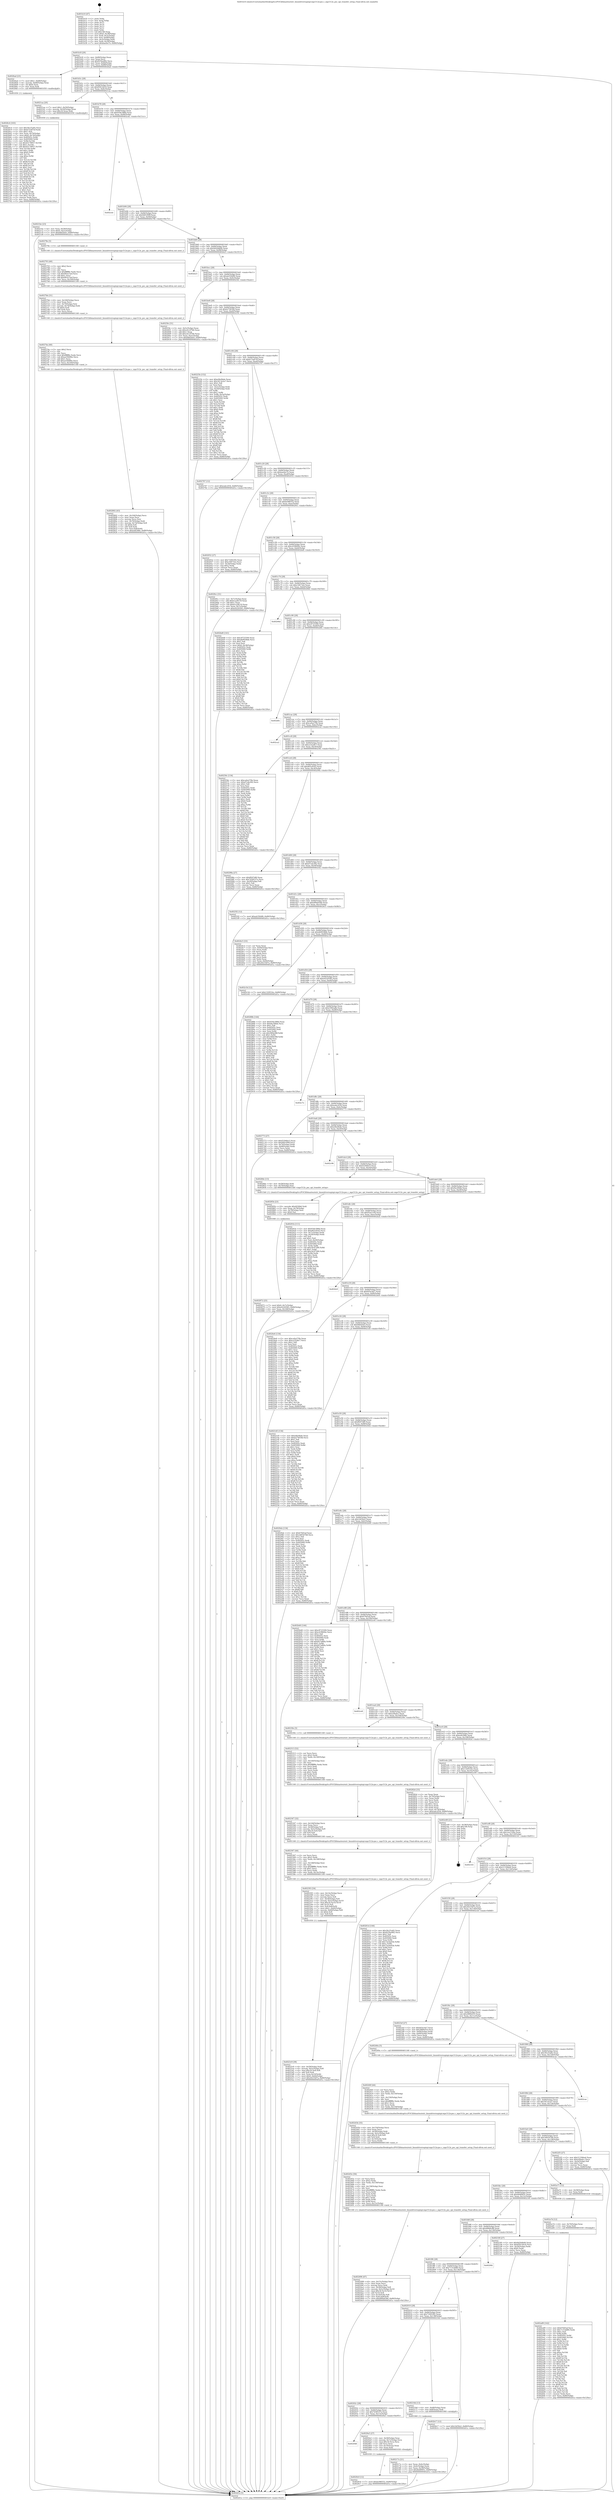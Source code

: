 digraph "0x401b10" {
  label = "0x401b10 (/mnt/c/Users/mathe/Desktop/tcc/POCII/binaries/extr_linuxdriversspispi-mpc512x-psc.c_mpc512x_psc_spi_transfer_setup_Final-ollvm.out::main(0))"
  labelloc = "t"
  node[shape=record]

  Entry [label="",width=0.3,height=0.3,shape=circle,fillcolor=black,style=filled]
  "0x401b3f" [label="{
     0x401b3f [29]\l
     | [instrs]\l
     &nbsp;&nbsp;0x401b3f \<+3\>: mov -0x80(%rbp),%eax\l
     &nbsp;&nbsp;0x401b42 \<+2\>: mov %eax,%ecx\l
     &nbsp;&nbsp;0x401b44 \<+6\>: sub $0x825ba982,%ecx\l
     &nbsp;&nbsp;0x401b4a \<+6\>: mov %eax,-0x84(%rbp)\l
     &nbsp;&nbsp;0x401b50 \<+6\>: mov %ecx,-0x88(%rbp)\l
     &nbsp;&nbsp;0x401b56 \<+6\>: je 00000000004026ad \<main+0xb9d\>\l
  }"]
  "0x4026ad" [label="{
     0x4026ad [23]\l
     | [instrs]\l
     &nbsp;&nbsp;0x4026ad \<+7\>: movl $0x1,-0x68(%rbp)\l
     &nbsp;&nbsp;0x4026b4 \<+4\>: movslq -0x68(%rbp),%rax\l
     &nbsp;&nbsp;0x4026b8 \<+4\>: shl $0x4,%rax\l
     &nbsp;&nbsp;0x4026bc \<+3\>: mov %rax,%rdi\l
     &nbsp;&nbsp;0x4026bf \<+5\>: call 0000000000401050 \<malloc@plt\>\l
     | [calls]\l
     &nbsp;&nbsp;0x401050 \{1\} (unknown)\l
  }"]
  "0x401b5c" [label="{
     0x401b5c [28]\l
     | [instrs]\l
     &nbsp;&nbsp;0x401b5c \<+5\>: jmp 0000000000401b61 \<main+0x51\>\l
     &nbsp;&nbsp;0x401b61 \<+6\>: mov -0x84(%rbp),%eax\l
     &nbsp;&nbsp;0x401b67 \<+5\>: sub $0x85614416,%eax\l
     &nbsp;&nbsp;0x401b6c \<+6\>: mov %eax,-0x8c(%rbp)\l
     &nbsp;&nbsp;0x401b72 \<+6\>: je 00000000004021aa \<main+0x69a\>\l
  }"]
  Exit [label="",width=0.3,height=0.3,shape=circle,fillcolor=black,style=filled,peripheries=2]
  "0x4021aa" [label="{
     0x4021aa [20]\l
     | [instrs]\l
     &nbsp;&nbsp;0x4021aa \<+7\>: movl $0x1,-0x50(%rbp)\l
     &nbsp;&nbsp;0x4021b1 \<+4\>: movslq -0x50(%rbp),%rax\l
     &nbsp;&nbsp;0x4021b5 \<+4\>: imul $0x18,%rax,%rdi\l
     &nbsp;&nbsp;0x4021b9 \<+5\>: call 0000000000401050 \<malloc@plt\>\l
     | [calls]\l
     &nbsp;&nbsp;0x401050 \{1\} (unknown)\l
  }"]
  "0x401b78" [label="{
     0x401b78 [28]\l
     | [instrs]\l
     &nbsp;&nbsp;0x401b78 \<+5\>: jmp 0000000000401b7d \<main+0x6d\>\l
     &nbsp;&nbsp;0x401b7d \<+6\>: mov -0x84(%rbp),%eax\l
     &nbsp;&nbsp;0x401b83 \<+5\>: sub $0x934e388d,%eax\l
     &nbsp;&nbsp;0x401b88 \<+6\>: mov %eax,-0x90(%rbp)\l
     &nbsp;&nbsp;0x401b8e \<+6\>: je 0000000000402cdc \<main+0x11cc\>\l
  }"]
  "0x402a89" [label="{
     0x402a89 [142]\l
     | [instrs]\l
     &nbsp;&nbsp;0x402a89 \<+5\>: mov $0x67645af,%ecx\l
     &nbsp;&nbsp;0x402a8e \<+5\>: mov $0x7131dd80,%edx\l
     &nbsp;&nbsp;0x402a93 \<+3\>: mov $0x1,%sil\l
     &nbsp;&nbsp;0x402a96 \<+3\>: xor %r8d,%r8d\l
     &nbsp;&nbsp;0x402a99 \<+8\>: mov 0x40505c,%r9d\l
     &nbsp;&nbsp;0x402aa1 \<+8\>: mov 0x405060,%r10d\l
     &nbsp;&nbsp;0x402aa9 \<+4\>: sub $0x1,%r8d\l
     &nbsp;&nbsp;0x402aad \<+3\>: mov %r9d,%r11d\l
     &nbsp;&nbsp;0x402ab0 \<+3\>: add %r8d,%r11d\l
     &nbsp;&nbsp;0x402ab3 \<+4\>: imul %r11d,%r9d\l
     &nbsp;&nbsp;0x402ab7 \<+4\>: and $0x1,%r9d\l
     &nbsp;&nbsp;0x402abb \<+4\>: cmp $0x0,%r9d\l
     &nbsp;&nbsp;0x402abf \<+3\>: sete %bl\l
     &nbsp;&nbsp;0x402ac2 \<+4\>: cmp $0xa,%r10d\l
     &nbsp;&nbsp;0x402ac6 \<+4\>: setl %r14b\l
     &nbsp;&nbsp;0x402aca \<+3\>: mov %bl,%r15b\l
     &nbsp;&nbsp;0x402acd \<+4\>: xor $0xff,%r15b\l
     &nbsp;&nbsp;0x402ad1 \<+3\>: mov %r14b,%r12b\l
     &nbsp;&nbsp;0x402ad4 \<+4\>: xor $0xff,%r12b\l
     &nbsp;&nbsp;0x402ad8 \<+4\>: xor $0x1,%sil\l
     &nbsp;&nbsp;0x402adc \<+3\>: mov %r15b,%r13b\l
     &nbsp;&nbsp;0x402adf \<+4\>: and $0xff,%r13b\l
     &nbsp;&nbsp;0x402ae3 \<+3\>: and %sil,%bl\l
     &nbsp;&nbsp;0x402ae6 \<+3\>: mov %r12b,%al\l
     &nbsp;&nbsp;0x402ae9 \<+2\>: and $0xff,%al\l
     &nbsp;&nbsp;0x402aeb \<+3\>: and %sil,%r14b\l
     &nbsp;&nbsp;0x402aee \<+3\>: or %bl,%r13b\l
     &nbsp;&nbsp;0x402af1 \<+3\>: or %r14b,%al\l
     &nbsp;&nbsp;0x402af4 \<+3\>: xor %al,%r13b\l
     &nbsp;&nbsp;0x402af7 \<+3\>: or %r12b,%r15b\l
     &nbsp;&nbsp;0x402afa \<+4\>: xor $0xff,%r15b\l
     &nbsp;&nbsp;0x402afe \<+4\>: or $0x1,%sil\l
     &nbsp;&nbsp;0x402b02 \<+3\>: and %sil,%r15b\l
     &nbsp;&nbsp;0x402b05 \<+3\>: or %r15b,%r13b\l
     &nbsp;&nbsp;0x402b08 \<+4\>: test $0x1,%r13b\l
     &nbsp;&nbsp;0x402b0c \<+3\>: cmovne %edx,%ecx\l
     &nbsp;&nbsp;0x402b0f \<+3\>: mov %ecx,-0x80(%rbp)\l
     &nbsp;&nbsp;0x402b12 \<+5\>: jmp 0000000000402d1a \<main+0x120a\>\l
  }"]
  "0x402cdc" [label="{
     0x402cdc\l
  }", style=dashed]
  "0x401b94" [label="{
     0x401b94 [28]\l
     | [instrs]\l
     &nbsp;&nbsp;0x401b94 \<+5\>: jmp 0000000000401b99 \<main+0x89\>\l
     &nbsp;&nbsp;0x401b99 \<+6\>: mov -0x84(%rbp),%eax\l
     &nbsp;&nbsp;0x401b9f \<+5\>: sub $0x9d01f99f,%eax\l
     &nbsp;&nbsp;0x401ba4 \<+6\>: mov %eax,-0x94(%rbp)\l
     &nbsp;&nbsp;0x401baa \<+6\>: je 000000000040278e \<main+0xc7e\>\l
  }"]
  "0x402a7d" [label="{
     0x402a7d [12]\l
     | [instrs]\l
     &nbsp;&nbsp;0x402a7d \<+4\>: mov -0x70(%rbp),%rax\l
     &nbsp;&nbsp;0x402a81 \<+3\>: mov %rax,%rdi\l
     &nbsp;&nbsp;0x402a84 \<+5\>: call 0000000000401030 \<free@plt\>\l
     | [calls]\l
     &nbsp;&nbsp;0x401030 \{1\} (unknown)\l
  }"]
  "0x40278e" [label="{
     0x40278e [5]\l
     | [instrs]\l
     &nbsp;&nbsp;0x40278e \<+5\>: call 0000000000401160 \<next_i\>\l
     | [calls]\l
     &nbsp;&nbsp;0x401160 \{1\} (/mnt/c/Users/mathe/Desktop/tcc/POCII/binaries/extr_linuxdriversspispi-mpc512x-psc.c_mpc512x_psc_spi_transfer_setup_Final-ollvm.out::next_i)\l
  }"]
  "0x401bb0" [label="{
     0x401bb0 [28]\l
     | [instrs]\l
     &nbsp;&nbsp;0x401bb0 \<+5\>: jmp 0000000000401bb5 \<main+0xa5\>\l
     &nbsp;&nbsp;0x401bb5 \<+6\>: mov -0x84(%rbp),%eax\l
     &nbsp;&nbsp;0x401bbb \<+5\>: sub $0x9d20db06,%eax\l
     &nbsp;&nbsp;0x401bc0 \<+6\>: mov %eax,-0x98(%rbp)\l
     &nbsp;&nbsp;0x401bc6 \<+6\>: je 0000000000402b23 \<main+0x1013\>\l
  }"]
  "0x4029c0" [label="{
     0x4029c0 [12]\l
     | [instrs]\l
     &nbsp;&nbsp;0x4029c0 \<+7\>: movl $0xbe98f352,-0x80(%rbp)\l
     &nbsp;&nbsp;0x4029c7 \<+5\>: jmp 0000000000402d1a \<main+0x120a\>\l
  }"]
  "0x402b23" [label="{
     0x402b23\l
  }", style=dashed]
  "0x401bcc" [label="{
     0x401bcc [28]\l
     | [instrs]\l
     &nbsp;&nbsp;0x401bcc \<+5\>: jmp 0000000000401bd1 \<main+0xc1\>\l
     &nbsp;&nbsp;0x401bd1 \<+6\>: mov -0x84(%rbp),%eax\l
     &nbsp;&nbsp;0x401bd7 \<+5\>: sub $0xab3564f6,%eax\l
     &nbsp;&nbsp;0x401bdc \<+6\>: mov %eax,-0x9c(%rbp)\l
     &nbsp;&nbsp;0x401be2 \<+6\>: je 00000000004025fe \<main+0xaee\>\l
  }"]
  "0x402048" [label="{
     0x402048\l
  }", style=dashed]
  "0x4025fe" [label="{
     0x4025fe [31]\l
     | [instrs]\l
     &nbsp;&nbsp;0x4025fe \<+3\>: mov -0x5c(%rbp),%eax\l
     &nbsp;&nbsp;0x402601 \<+5\>: sub $0xcd1c07b6,%eax\l
     &nbsp;&nbsp;0x402606 \<+3\>: add $0x1,%eax\l
     &nbsp;&nbsp;0x402609 \<+5\>: add $0xcd1c07b6,%eax\l
     &nbsp;&nbsp;0x40260e \<+3\>: mov %eax,-0x5c(%rbp)\l
     &nbsp;&nbsp;0x402611 \<+7\>: movl $0xfdbf2b43,-0x80(%rbp)\l
     &nbsp;&nbsp;0x402618 \<+5\>: jmp 0000000000402d1a \<main+0x120a\>\l
  }"]
  "0x401be8" [label="{
     0x401be8 [28]\l
     | [instrs]\l
     &nbsp;&nbsp;0x401be8 \<+5\>: jmp 0000000000401bed \<main+0xdd\>\l
     &nbsp;&nbsp;0x401bed \<+6\>: mov -0x84(%rbp),%eax\l
     &nbsp;&nbsp;0x401bf3 \<+5\>: sub $0xb27403fd,%eax\l
     &nbsp;&nbsp;0x401bf8 \<+6\>: mov %eax,-0xa0(%rbp)\l
     &nbsp;&nbsp;0x401bfe \<+6\>: je 000000000040225b \<main+0x74b\>\l
  }"]
  "0x4029a5" [label="{
     0x4029a5 [27]\l
     | [instrs]\l
     &nbsp;&nbsp;0x4029a5 \<+4\>: mov -0x58(%rbp),%rax\l
     &nbsp;&nbsp;0x4029a9 \<+4\>: movslq -0x7c(%rbp),%rcx\l
     &nbsp;&nbsp;0x4029ad \<+4\>: imul $0x18,%rcx,%rcx\l
     &nbsp;&nbsp;0x4029b1 \<+3\>: add %rcx,%rax\l
     &nbsp;&nbsp;0x4029b4 \<+4\>: mov 0x10(%rax),%rax\l
     &nbsp;&nbsp;0x4029b8 \<+3\>: mov %rax,%rdi\l
     &nbsp;&nbsp;0x4029bb \<+5\>: call 0000000000401030 \<free@plt\>\l
     | [calls]\l
     &nbsp;&nbsp;0x401030 \{1\} (unknown)\l
  }"]
  "0x40225b" [label="{
     0x40225b [152]\l
     | [instrs]\l
     &nbsp;&nbsp;0x40225b \<+5\>: mov $0xef4e0bde,%eax\l
     &nbsp;&nbsp;0x402260 \<+5\>: mov $0x3413e2a7,%ecx\l
     &nbsp;&nbsp;0x402265 \<+2\>: mov $0x1,%dl\l
     &nbsp;&nbsp;0x402267 \<+2\>: xor %esi,%esi\l
     &nbsp;&nbsp;0x402269 \<+3\>: mov -0x5c(%rbp),%edi\l
     &nbsp;&nbsp;0x40226c \<+3\>: cmp -0x50(%rbp),%edi\l
     &nbsp;&nbsp;0x40226f \<+4\>: setl %r8b\l
     &nbsp;&nbsp;0x402273 \<+4\>: and $0x1,%r8b\l
     &nbsp;&nbsp;0x402277 \<+4\>: mov %r8b,-0x2a(%rbp)\l
     &nbsp;&nbsp;0x40227b \<+7\>: mov 0x40505c,%edi\l
     &nbsp;&nbsp;0x402282 \<+8\>: mov 0x405060,%r9d\l
     &nbsp;&nbsp;0x40228a \<+3\>: sub $0x1,%esi\l
     &nbsp;&nbsp;0x40228d \<+3\>: mov %edi,%r10d\l
     &nbsp;&nbsp;0x402290 \<+3\>: add %esi,%r10d\l
     &nbsp;&nbsp;0x402293 \<+4\>: imul %r10d,%edi\l
     &nbsp;&nbsp;0x402297 \<+3\>: and $0x1,%edi\l
     &nbsp;&nbsp;0x40229a \<+3\>: cmp $0x0,%edi\l
     &nbsp;&nbsp;0x40229d \<+4\>: sete %r8b\l
     &nbsp;&nbsp;0x4022a1 \<+4\>: cmp $0xa,%r9d\l
     &nbsp;&nbsp;0x4022a5 \<+4\>: setl %r11b\l
     &nbsp;&nbsp;0x4022a9 \<+3\>: mov %r8b,%bl\l
     &nbsp;&nbsp;0x4022ac \<+3\>: xor $0xff,%bl\l
     &nbsp;&nbsp;0x4022af \<+3\>: mov %r11b,%r14b\l
     &nbsp;&nbsp;0x4022b2 \<+4\>: xor $0xff,%r14b\l
     &nbsp;&nbsp;0x4022b6 \<+3\>: xor $0x1,%dl\l
     &nbsp;&nbsp;0x4022b9 \<+3\>: mov %bl,%r15b\l
     &nbsp;&nbsp;0x4022bc \<+4\>: and $0xff,%r15b\l
     &nbsp;&nbsp;0x4022c0 \<+3\>: and %dl,%r8b\l
     &nbsp;&nbsp;0x4022c3 \<+3\>: mov %r14b,%r12b\l
     &nbsp;&nbsp;0x4022c6 \<+4\>: and $0xff,%r12b\l
     &nbsp;&nbsp;0x4022ca \<+3\>: and %dl,%r11b\l
     &nbsp;&nbsp;0x4022cd \<+3\>: or %r8b,%r15b\l
     &nbsp;&nbsp;0x4022d0 \<+3\>: or %r11b,%r12b\l
     &nbsp;&nbsp;0x4022d3 \<+3\>: xor %r12b,%r15b\l
     &nbsp;&nbsp;0x4022d6 \<+3\>: or %r14b,%bl\l
     &nbsp;&nbsp;0x4022d9 \<+3\>: xor $0xff,%bl\l
     &nbsp;&nbsp;0x4022dc \<+3\>: or $0x1,%dl\l
     &nbsp;&nbsp;0x4022df \<+2\>: and %dl,%bl\l
     &nbsp;&nbsp;0x4022e1 \<+3\>: or %bl,%r15b\l
     &nbsp;&nbsp;0x4022e4 \<+4\>: test $0x1,%r15b\l
     &nbsp;&nbsp;0x4022e8 \<+3\>: cmovne %ecx,%eax\l
     &nbsp;&nbsp;0x4022eb \<+3\>: mov %eax,-0x80(%rbp)\l
     &nbsp;&nbsp;0x4022ee \<+5\>: jmp 0000000000402d1a \<main+0x120a\>\l
  }"]
  "0x401c04" [label="{
     0x401c04 [28]\l
     | [instrs]\l
     &nbsp;&nbsp;0x401c04 \<+5\>: jmp 0000000000401c09 \<main+0xf9\>\l
     &nbsp;&nbsp;0x401c09 \<+6\>: mov -0x84(%rbp),%eax\l
     &nbsp;&nbsp;0x401c0f \<+5\>: sub $0xb72a87ef,%eax\l
     &nbsp;&nbsp;0x401c14 \<+6\>: mov %eax,-0xa4(%rbp)\l
     &nbsp;&nbsp;0x401c1a \<+6\>: je 0000000000402767 \<main+0xc57\>\l
  }"]
  "0x402872" [label="{
     0x402872 [25]\l
     | [instrs]\l
     &nbsp;&nbsp;0x402872 \<+7\>: movl $0x0,-0x7c(%rbp)\l
     &nbsp;&nbsp;0x402879 \<+7\>: movl $0xe0220585,-0x80(%rbp)\l
     &nbsp;&nbsp;0x402880 \<+6\>: mov %eax,-0x168(%rbp)\l
     &nbsp;&nbsp;0x402886 \<+5\>: jmp 0000000000402d1a \<main+0x120a\>\l
  }"]
  "0x402767" [label="{
     0x402767 [12]\l
     | [instrs]\l
     &nbsp;&nbsp;0x402767 \<+7\>: movl $0xeabc2f34,-0x80(%rbp)\l
     &nbsp;&nbsp;0x40276e \<+5\>: jmp 0000000000402d1a \<main+0x120a\>\l
  }"]
  "0x401c20" [label="{
     0x401c20 [28]\l
     | [instrs]\l
     &nbsp;&nbsp;0x401c20 \<+5\>: jmp 0000000000401c25 \<main+0x115\>\l
     &nbsp;&nbsp;0x401c25 \<+6\>: mov -0x84(%rbp),%eax\l
     &nbsp;&nbsp;0x401c2b \<+5\>: sub $0xbaefee7e,%eax\l
     &nbsp;&nbsp;0x401c30 \<+6\>: mov %eax,-0xa8(%rbp)\l
     &nbsp;&nbsp;0x401c36 \<+6\>: je 0000000000402052 \<main+0x542\>\l
  }"]
  "0x40285b" [label="{
     0x40285b [23]\l
     | [instrs]\l
     &nbsp;&nbsp;0x40285b \<+10\>: movabs $0x4030b6,%rdi\l
     &nbsp;&nbsp;0x402865 \<+3\>: mov %eax,-0x78(%rbp)\l
     &nbsp;&nbsp;0x402868 \<+3\>: mov -0x78(%rbp),%esi\l
     &nbsp;&nbsp;0x40286b \<+2\>: mov $0x0,%al\l
     &nbsp;&nbsp;0x40286d \<+5\>: call 0000000000401040 \<printf@plt\>\l
     | [calls]\l
     &nbsp;&nbsp;0x401040 \{1\} (unknown)\l
  }"]
  "0x402052" [label="{
     0x402052 [27]\l
     | [instrs]\l
     &nbsp;&nbsp;0x402052 \<+5\>: mov $0x716910f2,%eax\l
     &nbsp;&nbsp;0x402057 \<+5\>: mov $0xc5f473ee,%ecx\l
     &nbsp;&nbsp;0x40205c \<+3\>: mov -0x34(%rbp),%edx\l
     &nbsp;&nbsp;0x40205f \<+3\>: cmp $0x2,%edx\l
     &nbsp;&nbsp;0x402062 \<+3\>: cmovne %ecx,%eax\l
     &nbsp;&nbsp;0x402065 \<+3\>: mov %eax,-0x80(%rbp)\l
     &nbsp;&nbsp;0x402068 \<+5\>: jmp 0000000000402d1a \<main+0x120a\>\l
  }"]
  "0x401c3c" [label="{
     0x401c3c [28]\l
     | [instrs]\l
     &nbsp;&nbsp;0x401c3c \<+5\>: jmp 0000000000401c41 \<main+0x131\>\l
     &nbsp;&nbsp;0x401c41 \<+6\>: mov -0x84(%rbp),%eax\l
     &nbsp;&nbsp;0x401c47 \<+5\>: sub $0xbe98f352,%eax\l
     &nbsp;&nbsp;0x401c4c \<+6\>: mov %eax,-0xac(%rbp)\l
     &nbsp;&nbsp;0x401c52 \<+6\>: je 00000000004029cc \<main+0xebc\>\l
  }"]
  "0x402d1a" [label="{
     0x402d1a [5]\l
     | [instrs]\l
     &nbsp;&nbsp;0x402d1a \<+5\>: jmp 0000000000401b3f \<main+0x2f\>\l
  }"]
  "0x401b10" [label="{
     0x401b10 [47]\l
     | [instrs]\l
     &nbsp;&nbsp;0x401b10 \<+1\>: push %rbp\l
     &nbsp;&nbsp;0x401b11 \<+3\>: mov %rsp,%rbp\l
     &nbsp;&nbsp;0x401b14 \<+2\>: push %r15\l
     &nbsp;&nbsp;0x401b16 \<+2\>: push %r14\l
     &nbsp;&nbsp;0x401b18 \<+2\>: push %r13\l
     &nbsp;&nbsp;0x401b1a \<+2\>: push %r12\l
     &nbsp;&nbsp;0x401b1c \<+1\>: push %rbx\l
     &nbsp;&nbsp;0x401b1d \<+7\>: sub $0x148,%rsp\l
     &nbsp;&nbsp;0x401b24 \<+7\>: movl $0x0,-0x38(%rbp)\l
     &nbsp;&nbsp;0x401b2b \<+3\>: mov %edi,-0x3c(%rbp)\l
     &nbsp;&nbsp;0x401b2e \<+4\>: mov %rsi,-0x48(%rbp)\l
     &nbsp;&nbsp;0x401b32 \<+3\>: mov -0x3c(%rbp),%edi\l
     &nbsp;&nbsp;0x401b35 \<+3\>: mov %edi,-0x34(%rbp)\l
     &nbsp;&nbsp;0x401b38 \<+7\>: movl $0xbaefee7e,-0x80(%rbp)\l
  }"]
  "0x402802" [label="{
     0x402802 [43]\l
     | [instrs]\l
     &nbsp;&nbsp;0x402802 \<+6\>: mov -0x164(%rbp),%ecx\l
     &nbsp;&nbsp;0x402808 \<+3\>: imul %eax,%ecx\l
     &nbsp;&nbsp;0x40280b \<+3\>: movslq %ecx,%rsi\l
     &nbsp;&nbsp;0x40280e \<+4\>: mov -0x70(%rbp),%rdi\l
     &nbsp;&nbsp;0x402812 \<+4\>: movslq -0x74(%rbp),%r8\l
     &nbsp;&nbsp;0x402816 \<+4\>: shl $0x4,%r8\l
     &nbsp;&nbsp;0x40281a \<+3\>: add %r8,%rdi\l
     &nbsp;&nbsp;0x40281d \<+4\>: mov %rsi,0x8(%rdi)\l
     &nbsp;&nbsp;0x402821 \<+7\>: movl $0xed4398e,-0x80(%rbp)\l
     &nbsp;&nbsp;0x402828 \<+5\>: jmp 0000000000402d1a \<main+0x120a\>\l
  }"]
  "0x4029cc" [label="{
     0x4029cc [31]\l
     | [instrs]\l
     &nbsp;&nbsp;0x4029cc \<+3\>: mov -0x7c(%rbp),%eax\l
     &nbsp;&nbsp;0x4029cf \<+5\>: add $0xb1a28c19,%eax\l
     &nbsp;&nbsp;0x4029d4 \<+3\>: add $0x1,%eax\l
     &nbsp;&nbsp;0x4029d7 \<+5\>: sub $0xb1a28c19,%eax\l
     &nbsp;&nbsp;0x4029dc \<+3\>: mov %eax,-0x7c(%rbp)\l
     &nbsp;&nbsp;0x4029df \<+7\>: movl $0xe0220585,-0x80(%rbp)\l
     &nbsp;&nbsp;0x4029e6 \<+5\>: jmp 0000000000402d1a \<main+0x120a\>\l
  }"]
  "0x401c58" [label="{
     0x401c58 [28]\l
     | [instrs]\l
     &nbsp;&nbsp;0x401c58 \<+5\>: jmp 0000000000401c5d \<main+0x14d\>\l
     &nbsp;&nbsp;0x401c5d \<+6\>: mov -0x84(%rbp),%eax\l
     &nbsp;&nbsp;0x401c63 \<+5\>: sub $0xc439600e,%eax\l
     &nbsp;&nbsp;0x401c68 \<+6\>: mov %eax,-0xb0(%rbp)\l
     &nbsp;&nbsp;0x401c6e \<+6\>: je 0000000000402bd0 \<main+0x10c0\>\l
  }"]
  "0x4027da" [label="{
     0x4027da [40]\l
     | [instrs]\l
     &nbsp;&nbsp;0x4027da \<+5\>: mov $0x2,%ecx\l
     &nbsp;&nbsp;0x4027df \<+1\>: cltd\l
     &nbsp;&nbsp;0x4027e0 \<+2\>: idiv %ecx\l
     &nbsp;&nbsp;0x4027e2 \<+6\>: imul $0xfffffffe,%edx,%ecx\l
     &nbsp;&nbsp;0x4027e8 \<+6\>: sub $0xae59d96e,%ecx\l
     &nbsp;&nbsp;0x4027ee \<+3\>: add $0x1,%ecx\l
     &nbsp;&nbsp;0x4027f1 \<+6\>: add $0xae59d96e,%ecx\l
     &nbsp;&nbsp;0x4027f7 \<+6\>: mov %ecx,-0x164(%rbp)\l
     &nbsp;&nbsp;0x4027fd \<+5\>: call 0000000000401160 \<next_i\>\l
     | [calls]\l
     &nbsp;&nbsp;0x401160 \{1\} (/mnt/c/Users/mathe/Desktop/tcc/POCII/binaries/extr_linuxdriversspispi-mpc512x-psc.c_mpc512x_psc_spi_transfer_setup_Final-ollvm.out::next_i)\l
  }"]
  "0x402bd0" [label="{
     0x402bd0 [141]\l
     | [instrs]\l
     &nbsp;&nbsp;0x402bd0 \<+5\>: mov $0xc8725500,%eax\l
     &nbsp;&nbsp;0x402bd5 \<+5\>: mov $0xdb9938db,%ecx\l
     &nbsp;&nbsp;0x402bda \<+2\>: mov $0x1,%dl\l
     &nbsp;&nbsp;0x402bdc \<+2\>: xor %esi,%esi\l
     &nbsp;&nbsp;0x402bde \<+7\>: movl $0x0,-0x38(%rbp)\l
     &nbsp;&nbsp;0x402be5 \<+7\>: mov 0x40505c,%edi\l
     &nbsp;&nbsp;0x402bec \<+8\>: mov 0x405060,%r8d\l
     &nbsp;&nbsp;0x402bf4 \<+3\>: sub $0x1,%esi\l
     &nbsp;&nbsp;0x402bf7 \<+3\>: mov %edi,%r9d\l
     &nbsp;&nbsp;0x402bfa \<+3\>: add %esi,%r9d\l
     &nbsp;&nbsp;0x402bfd \<+4\>: imul %r9d,%edi\l
     &nbsp;&nbsp;0x402c01 \<+3\>: and $0x1,%edi\l
     &nbsp;&nbsp;0x402c04 \<+3\>: cmp $0x0,%edi\l
     &nbsp;&nbsp;0x402c07 \<+4\>: sete %r10b\l
     &nbsp;&nbsp;0x402c0b \<+4\>: cmp $0xa,%r8d\l
     &nbsp;&nbsp;0x402c0f \<+4\>: setl %r11b\l
     &nbsp;&nbsp;0x402c13 \<+3\>: mov %r10b,%bl\l
     &nbsp;&nbsp;0x402c16 \<+3\>: xor $0xff,%bl\l
     &nbsp;&nbsp;0x402c19 \<+3\>: mov %r11b,%r14b\l
     &nbsp;&nbsp;0x402c1c \<+4\>: xor $0xff,%r14b\l
     &nbsp;&nbsp;0x402c20 \<+3\>: xor $0x0,%dl\l
     &nbsp;&nbsp;0x402c23 \<+3\>: mov %bl,%r15b\l
     &nbsp;&nbsp;0x402c26 \<+4\>: and $0x0,%r15b\l
     &nbsp;&nbsp;0x402c2a \<+3\>: and %dl,%r10b\l
     &nbsp;&nbsp;0x402c2d \<+3\>: mov %r14b,%r12b\l
     &nbsp;&nbsp;0x402c30 \<+4\>: and $0x0,%r12b\l
     &nbsp;&nbsp;0x402c34 \<+3\>: and %dl,%r11b\l
     &nbsp;&nbsp;0x402c37 \<+3\>: or %r10b,%r15b\l
     &nbsp;&nbsp;0x402c3a \<+3\>: or %r11b,%r12b\l
     &nbsp;&nbsp;0x402c3d \<+3\>: xor %r12b,%r15b\l
     &nbsp;&nbsp;0x402c40 \<+3\>: or %r14b,%bl\l
     &nbsp;&nbsp;0x402c43 \<+3\>: xor $0xff,%bl\l
     &nbsp;&nbsp;0x402c46 \<+3\>: or $0x0,%dl\l
     &nbsp;&nbsp;0x402c49 \<+2\>: and %dl,%bl\l
     &nbsp;&nbsp;0x402c4b \<+3\>: or %bl,%r15b\l
     &nbsp;&nbsp;0x402c4e \<+4\>: test $0x1,%r15b\l
     &nbsp;&nbsp;0x402c52 \<+3\>: cmovne %ecx,%eax\l
     &nbsp;&nbsp;0x402c55 \<+3\>: mov %eax,-0x80(%rbp)\l
     &nbsp;&nbsp;0x402c58 \<+5\>: jmp 0000000000402d1a \<main+0x120a\>\l
  }"]
  "0x401c74" [label="{
     0x401c74 [28]\l
     | [instrs]\l
     &nbsp;&nbsp;0x401c74 \<+5\>: jmp 0000000000401c79 \<main+0x169\>\l
     &nbsp;&nbsp;0x401c79 \<+6\>: mov -0x84(%rbp),%eax\l
     &nbsp;&nbsp;0x401c7f \<+5\>: sub $0xc5f473ee,%eax\l
     &nbsp;&nbsp;0x401c84 \<+6\>: mov %eax,-0xb4(%rbp)\l
     &nbsp;&nbsp;0x401c8a \<+6\>: je 000000000040206d \<main+0x55d\>\l
  }"]
  "0x4027bb" [label="{
     0x4027bb [31]\l
     | [instrs]\l
     &nbsp;&nbsp;0x4027bb \<+6\>: mov -0x160(%rbp),%ecx\l
     &nbsp;&nbsp;0x4027c1 \<+3\>: imul %eax,%ecx\l
     &nbsp;&nbsp;0x4027c4 \<+4\>: mov -0x70(%rbp),%rsi\l
     &nbsp;&nbsp;0x4027c8 \<+4\>: movslq -0x74(%rbp),%rdi\l
     &nbsp;&nbsp;0x4027cc \<+4\>: shl $0x4,%rdi\l
     &nbsp;&nbsp;0x4027d0 \<+3\>: add %rdi,%rsi\l
     &nbsp;&nbsp;0x4027d3 \<+2\>: mov %ecx,(%rsi)\l
     &nbsp;&nbsp;0x4027d5 \<+5\>: call 0000000000401160 \<next_i\>\l
     | [calls]\l
     &nbsp;&nbsp;0x401160 \{1\} (/mnt/c/Users/mathe/Desktop/tcc/POCII/binaries/extr_linuxdriversspispi-mpc512x-psc.c_mpc512x_psc_spi_transfer_setup_Final-ollvm.out::next_i)\l
  }"]
  "0x40206d" [label="{
     0x40206d\l
  }", style=dashed]
  "0x401c90" [label="{
     0x401c90 [28]\l
     | [instrs]\l
     &nbsp;&nbsp;0x401c90 \<+5\>: jmp 0000000000401c95 \<main+0x185\>\l
     &nbsp;&nbsp;0x401c95 \<+6\>: mov -0x84(%rbp),%eax\l
     &nbsp;&nbsp;0x401c9b \<+5\>: sub $0xc8725500,%eax\l
     &nbsp;&nbsp;0x401ca0 \<+6\>: mov %eax,-0xb8(%rbp)\l
     &nbsp;&nbsp;0x401ca6 \<+6\>: je 0000000000402d0c \<main+0x11fc\>\l
  }"]
  "0x402793" [label="{
     0x402793 [40]\l
     | [instrs]\l
     &nbsp;&nbsp;0x402793 \<+5\>: mov $0x2,%ecx\l
     &nbsp;&nbsp;0x402798 \<+1\>: cltd\l
     &nbsp;&nbsp;0x402799 \<+2\>: idiv %ecx\l
     &nbsp;&nbsp;0x40279b \<+6\>: imul $0xfffffffe,%edx,%ecx\l
     &nbsp;&nbsp;0x4027a1 \<+6\>: sub $0x993a7aef,%ecx\l
     &nbsp;&nbsp;0x4027a7 \<+3\>: add $0x1,%ecx\l
     &nbsp;&nbsp;0x4027aa \<+6\>: add $0x993a7aef,%ecx\l
     &nbsp;&nbsp;0x4027b0 \<+6\>: mov %ecx,-0x160(%rbp)\l
     &nbsp;&nbsp;0x4027b6 \<+5\>: call 0000000000401160 \<next_i\>\l
     | [calls]\l
     &nbsp;&nbsp;0x401160 \{1\} (/mnt/c/Users/mathe/Desktop/tcc/POCII/binaries/extr_linuxdriversspispi-mpc512x-psc.c_mpc512x_psc_spi_transfer_setup_Final-ollvm.out::next_i)\l
  }"]
  "0x402d0c" [label="{
     0x402d0c\l
  }", style=dashed]
  "0x401cac" [label="{
     0x401cac [28]\l
     | [instrs]\l
     &nbsp;&nbsp;0x401cac \<+5\>: jmp 0000000000401cb1 \<main+0x1a1\>\l
     &nbsp;&nbsp;0x401cb1 \<+6\>: mov -0x84(%rbp),%eax\l
     &nbsp;&nbsp;0x401cb7 \<+5\>: sub $0xca0a270b,%eax\l
     &nbsp;&nbsp;0x401cbc \<+6\>: mov %eax,-0xbc(%rbp)\l
     &nbsp;&nbsp;0x401cc2 \<+6\>: je 0000000000402ca2 \<main+0x1192\>\l
  }"]
  "0x4026c4" [label="{
     0x4026c4 [163]\l
     | [instrs]\l
     &nbsp;&nbsp;0x4026c4 \<+5\>: mov $0x30c25a82,%ecx\l
     &nbsp;&nbsp;0x4026c9 \<+5\>: mov $0xb72a87ef,%edx\l
     &nbsp;&nbsp;0x4026ce \<+3\>: mov $0x1,%sil\l
     &nbsp;&nbsp;0x4026d1 \<+4\>: mov %rax,-0x70(%rbp)\l
     &nbsp;&nbsp;0x4026d5 \<+7\>: movl $0x0,-0x74(%rbp)\l
     &nbsp;&nbsp;0x4026dc \<+8\>: mov 0x40505c,%r8d\l
     &nbsp;&nbsp;0x4026e4 \<+8\>: mov 0x405060,%r9d\l
     &nbsp;&nbsp;0x4026ec \<+3\>: mov %r8d,%r10d\l
     &nbsp;&nbsp;0x4026ef \<+7\>: sub $0x45178957,%r10d\l
     &nbsp;&nbsp;0x4026f6 \<+4\>: sub $0x1,%r10d\l
     &nbsp;&nbsp;0x4026fa \<+7\>: add $0x45178957,%r10d\l
     &nbsp;&nbsp;0x402701 \<+4\>: imul %r10d,%r8d\l
     &nbsp;&nbsp;0x402705 \<+4\>: and $0x1,%r8d\l
     &nbsp;&nbsp;0x402709 \<+4\>: cmp $0x0,%r8d\l
     &nbsp;&nbsp;0x40270d \<+4\>: sete %r11b\l
     &nbsp;&nbsp;0x402711 \<+4\>: cmp $0xa,%r9d\l
     &nbsp;&nbsp;0x402715 \<+3\>: setl %bl\l
     &nbsp;&nbsp;0x402718 \<+3\>: mov %r11b,%r14b\l
     &nbsp;&nbsp;0x40271b \<+4\>: xor $0xff,%r14b\l
     &nbsp;&nbsp;0x40271f \<+3\>: mov %bl,%r15b\l
     &nbsp;&nbsp;0x402722 \<+4\>: xor $0xff,%r15b\l
     &nbsp;&nbsp;0x402726 \<+4\>: xor $0x1,%sil\l
     &nbsp;&nbsp;0x40272a \<+3\>: mov %r14b,%r12b\l
     &nbsp;&nbsp;0x40272d \<+4\>: and $0xff,%r12b\l
     &nbsp;&nbsp;0x402731 \<+3\>: and %sil,%r11b\l
     &nbsp;&nbsp;0x402734 \<+3\>: mov %r15b,%r13b\l
     &nbsp;&nbsp;0x402737 \<+4\>: and $0xff,%r13b\l
     &nbsp;&nbsp;0x40273b \<+3\>: and %sil,%bl\l
     &nbsp;&nbsp;0x40273e \<+3\>: or %r11b,%r12b\l
     &nbsp;&nbsp;0x402741 \<+3\>: or %bl,%r13b\l
     &nbsp;&nbsp;0x402744 \<+3\>: xor %r13b,%r12b\l
     &nbsp;&nbsp;0x402747 \<+3\>: or %r15b,%r14b\l
     &nbsp;&nbsp;0x40274a \<+4\>: xor $0xff,%r14b\l
     &nbsp;&nbsp;0x40274e \<+4\>: or $0x1,%sil\l
     &nbsp;&nbsp;0x402752 \<+3\>: and %sil,%r14b\l
     &nbsp;&nbsp;0x402755 \<+3\>: or %r14b,%r12b\l
     &nbsp;&nbsp;0x402758 \<+4\>: test $0x1,%r12b\l
     &nbsp;&nbsp;0x40275c \<+3\>: cmovne %edx,%ecx\l
     &nbsp;&nbsp;0x40275f \<+3\>: mov %ecx,-0x80(%rbp)\l
     &nbsp;&nbsp;0x402762 \<+5\>: jmp 0000000000402d1a \<main+0x120a\>\l
  }"]
  "0x402ca2" [label="{
     0x402ca2\l
  }", style=dashed]
  "0x401cc8" [label="{
     0x401cc8 [28]\l
     | [instrs]\l
     &nbsp;&nbsp;0x401cc8 \<+5\>: jmp 0000000000401ccd \<main+0x1bd\>\l
     &nbsp;&nbsp;0x401ccd \<+6\>: mov -0x84(%rbp),%eax\l
     &nbsp;&nbsp;0x401cd3 \<+5\>: sub $0xce32a8c7,%eax\l
     &nbsp;&nbsp;0x401cd8 \<+6\>: mov %eax,-0xc0(%rbp)\l
     &nbsp;&nbsp;0x401cde \<+6\>: je 000000000040256c \<main+0xa5c\>\l
  }"]
  "0x402496" [label="{
     0x402496 [47]\l
     | [instrs]\l
     &nbsp;&nbsp;0x402496 \<+6\>: mov -0x15c(%rbp),%ecx\l
     &nbsp;&nbsp;0x40249c \<+3\>: imul %eax,%ecx\l
     &nbsp;&nbsp;0x40249f \<+3\>: movslq %ecx,%rdi\l
     &nbsp;&nbsp;0x4024a2 \<+4\>: mov -0x58(%rbp),%r8\l
     &nbsp;&nbsp;0x4024a6 \<+4\>: movslq -0x5c(%rbp),%r10\l
     &nbsp;&nbsp;0x4024aa \<+4\>: imul $0x18,%r10,%r10\l
     &nbsp;&nbsp;0x4024ae \<+3\>: add %r10,%r8\l
     &nbsp;&nbsp;0x4024b1 \<+4\>: mov 0x10(%r8),%r8\l
     &nbsp;&nbsp;0x4024b5 \<+4\>: mov %rdi,0x8(%r8)\l
     &nbsp;&nbsp;0x4024b9 \<+7\>: movl $0xd99a63b6,-0x80(%rbp)\l
     &nbsp;&nbsp;0x4024c0 \<+5\>: jmp 0000000000402d1a \<main+0x120a\>\l
  }"]
  "0x40256c" [label="{
     0x40256c [134]\l
     | [instrs]\l
     &nbsp;&nbsp;0x40256c \<+5\>: mov $0xca0a270b,%eax\l
     &nbsp;&nbsp;0x402571 \<+5\>: mov $0xd7cda392,%ecx\l
     &nbsp;&nbsp;0x402576 \<+2\>: mov $0x1,%dl\l
     &nbsp;&nbsp;0x402578 \<+2\>: xor %esi,%esi\l
     &nbsp;&nbsp;0x40257a \<+7\>: mov 0x40505c,%edi\l
     &nbsp;&nbsp;0x402581 \<+8\>: mov 0x405060,%r8d\l
     &nbsp;&nbsp;0x402589 \<+3\>: sub $0x1,%esi\l
     &nbsp;&nbsp;0x40258c \<+3\>: mov %edi,%r9d\l
     &nbsp;&nbsp;0x40258f \<+3\>: add %esi,%r9d\l
     &nbsp;&nbsp;0x402592 \<+4\>: imul %r9d,%edi\l
     &nbsp;&nbsp;0x402596 \<+3\>: and $0x1,%edi\l
     &nbsp;&nbsp;0x402599 \<+3\>: cmp $0x0,%edi\l
     &nbsp;&nbsp;0x40259c \<+4\>: sete %r10b\l
     &nbsp;&nbsp;0x4025a0 \<+4\>: cmp $0xa,%r8d\l
     &nbsp;&nbsp;0x4025a4 \<+4\>: setl %r11b\l
     &nbsp;&nbsp;0x4025a8 \<+3\>: mov %r10b,%bl\l
     &nbsp;&nbsp;0x4025ab \<+3\>: xor $0xff,%bl\l
     &nbsp;&nbsp;0x4025ae \<+3\>: mov %r11b,%r14b\l
     &nbsp;&nbsp;0x4025b1 \<+4\>: xor $0xff,%r14b\l
     &nbsp;&nbsp;0x4025b5 \<+3\>: xor $0x0,%dl\l
     &nbsp;&nbsp;0x4025b8 \<+3\>: mov %bl,%r15b\l
     &nbsp;&nbsp;0x4025bb \<+4\>: and $0x0,%r15b\l
     &nbsp;&nbsp;0x4025bf \<+3\>: and %dl,%r10b\l
     &nbsp;&nbsp;0x4025c2 \<+3\>: mov %r14b,%r12b\l
     &nbsp;&nbsp;0x4025c5 \<+4\>: and $0x0,%r12b\l
     &nbsp;&nbsp;0x4025c9 \<+3\>: and %dl,%r11b\l
     &nbsp;&nbsp;0x4025cc \<+3\>: or %r10b,%r15b\l
     &nbsp;&nbsp;0x4025cf \<+3\>: or %r11b,%r12b\l
     &nbsp;&nbsp;0x4025d2 \<+3\>: xor %r12b,%r15b\l
     &nbsp;&nbsp;0x4025d5 \<+3\>: or %r14b,%bl\l
     &nbsp;&nbsp;0x4025d8 \<+3\>: xor $0xff,%bl\l
     &nbsp;&nbsp;0x4025db \<+3\>: or $0x0,%dl\l
     &nbsp;&nbsp;0x4025de \<+2\>: and %dl,%bl\l
     &nbsp;&nbsp;0x4025e0 \<+3\>: or %bl,%r15b\l
     &nbsp;&nbsp;0x4025e3 \<+4\>: test $0x1,%r15b\l
     &nbsp;&nbsp;0x4025e7 \<+3\>: cmovne %ecx,%eax\l
     &nbsp;&nbsp;0x4025ea \<+3\>: mov %eax,-0x80(%rbp)\l
     &nbsp;&nbsp;0x4025ed \<+5\>: jmp 0000000000402d1a \<main+0x120a\>\l
  }"]
  "0x401ce4" [label="{
     0x401ce4 [28]\l
     | [instrs]\l
     &nbsp;&nbsp;0x401ce4 \<+5\>: jmp 0000000000401ce9 \<main+0x1d9\>\l
     &nbsp;&nbsp;0x401ce9 \<+6\>: mov -0x84(%rbp),%eax\l
     &nbsp;&nbsp;0x401cef \<+5\>: sub $0xd65cd5d3,%eax\l
     &nbsp;&nbsp;0x401cf4 \<+6\>: mov %eax,-0xc4(%rbp)\l
     &nbsp;&nbsp;0x401cfa \<+6\>: je 000000000040298a \<main+0xe7a\>\l
  }"]
  "0x40245e" [label="{
     0x40245e [56]\l
     | [instrs]\l
     &nbsp;&nbsp;0x40245e \<+2\>: xor %ecx,%ecx\l
     &nbsp;&nbsp;0x402460 \<+5\>: mov $0x2,%edx\l
     &nbsp;&nbsp;0x402465 \<+6\>: mov %edx,-0x158(%rbp)\l
     &nbsp;&nbsp;0x40246b \<+1\>: cltd\l
     &nbsp;&nbsp;0x40246c \<+6\>: mov -0x158(%rbp),%esi\l
     &nbsp;&nbsp;0x402472 \<+2\>: idiv %esi\l
     &nbsp;&nbsp;0x402474 \<+6\>: imul $0xfffffffe,%edx,%edx\l
     &nbsp;&nbsp;0x40247a \<+3\>: mov %ecx,%r9d\l
     &nbsp;&nbsp;0x40247d \<+3\>: sub %edx,%r9d\l
     &nbsp;&nbsp;0x402480 \<+2\>: mov %ecx,%edx\l
     &nbsp;&nbsp;0x402482 \<+3\>: sub $0x1,%edx\l
     &nbsp;&nbsp;0x402485 \<+3\>: add %edx,%r9d\l
     &nbsp;&nbsp;0x402488 \<+3\>: sub %r9d,%ecx\l
     &nbsp;&nbsp;0x40248b \<+6\>: mov %ecx,-0x15c(%rbp)\l
     &nbsp;&nbsp;0x402491 \<+5\>: call 0000000000401160 \<next_i\>\l
     | [calls]\l
     &nbsp;&nbsp;0x401160 \{1\} (/mnt/c/Users/mathe/Desktop/tcc/POCII/binaries/extr_linuxdriversspispi-mpc512x-psc.c_mpc512x_psc_spi_transfer_setup_Final-ollvm.out::next_i)\l
  }"]
  "0x40298a" [label="{
     0x40298a [27]\l
     | [instrs]\l
     &nbsp;&nbsp;0x40298a \<+5\>: mov $0xff207df0,%eax\l
     &nbsp;&nbsp;0x40298f \<+5\>: mov $0x7d38537a,%ecx\l
     &nbsp;&nbsp;0x402994 \<+3\>: mov -0x29(%rbp),%dl\l
     &nbsp;&nbsp;0x402997 \<+3\>: test $0x1,%dl\l
     &nbsp;&nbsp;0x40299a \<+3\>: cmovne %ecx,%eax\l
     &nbsp;&nbsp;0x40299d \<+3\>: mov %eax,-0x80(%rbp)\l
     &nbsp;&nbsp;0x4029a0 \<+5\>: jmp 0000000000402d1a \<main+0x120a\>\l
  }"]
  "0x401d00" [label="{
     0x401d00 [28]\l
     | [instrs]\l
     &nbsp;&nbsp;0x401d00 \<+5\>: jmp 0000000000401d05 \<main+0x1f5\>\l
     &nbsp;&nbsp;0x401d05 \<+6\>: mov -0x84(%rbp),%eax\l
     &nbsp;&nbsp;0x401d0b \<+5\>: sub $0xd7cda392,%eax\l
     &nbsp;&nbsp;0x401d10 \<+6\>: mov %eax,-0xc8(%rbp)\l
     &nbsp;&nbsp;0x401d16 \<+6\>: je 00000000004025f2 \<main+0xae2\>\l
  }"]
  "0x40243b" [label="{
     0x40243b [35]\l
     | [instrs]\l
     &nbsp;&nbsp;0x40243b \<+6\>: mov -0x154(%rbp),%ecx\l
     &nbsp;&nbsp;0x402441 \<+3\>: imul %eax,%ecx\l
     &nbsp;&nbsp;0x402444 \<+4\>: mov -0x58(%rbp),%rdi\l
     &nbsp;&nbsp;0x402448 \<+4\>: movslq -0x5c(%rbp),%r8\l
     &nbsp;&nbsp;0x40244c \<+4\>: imul $0x18,%r8,%r8\l
     &nbsp;&nbsp;0x402450 \<+3\>: add %r8,%rdi\l
     &nbsp;&nbsp;0x402453 \<+4\>: mov 0x10(%rdi),%rdi\l
     &nbsp;&nbsp;0x402457 \<+2\>: mov %ecx,(%rdi)\l
     &nbsp;&nbsp;0x402459 \<+5\>: call 0000000000401160 \<next_i\>\l
     | [calls]\l
     &nbsp;&nbsp;0x401160 \{1\} (/mnt/c/Users/mathe/Desktop/tcc/POCII/binaries/extr_linuxdriversspispi-mpc512x-psc.c_mpc512x_psc_spi_transfer_setup_Final-ollvm.out::next_i)\l
  }"]
  "0x4025f2" [label="{
     0x4025f2 [12]\l
     | [instrs]\l
     &nbsp;&nbsp;0x4025f2 \<+7\>: movl $0xab3564f6,-0x80(%rbp)\l
     &nbsp;&nbsp;0x4025f9 \<+5\>: jmp 0000000000402d1a \<main+0x120a\>\l
  }"]
  "0x401d1c" [label="{
     0x401d1c [28]\l
     | [instrs]\l
     &nbsp;&nbsp;0x401d1c \<+5\>: jmp 0000000000401d21 \<main+0x211\>\l
     &nbsp;&nbsp;0x401d21 \<+6\>: mov -0x84(%rbp),%eax\l
     &nbsp;&nbsp;0x401d27 \<+5\>: sub $0xd99a63b6,%eax\l
     &nbsp;&nbsp;0x401d2c \<+6\>: mov %eax,-0xcc(%rbp)\l
     &nbsp;&nbsp;0x401d32 \<+6\>: je 00000000004024c5 \<main+0x9b5\>\l
  }"]
  "0x40240f" [label="{
     0x40240f [44]\l
     | [instrs]\l
     &nbsp;&nbsp;0x40240f \<+2\>: xor %ecx,%ecx\l
     &nbsp;&nbsp;0x402411 \<+5\>: mov $0x2,%edx\l
     &nbsp;&nbsp;0x402416 \<+6\>: mov %edx,-0x150(%rbp)\l
     &nbsp;&nbsp;0x40241c \<+1\>: cltd\l
     &nbsp;&nbsp;0x40241d \<+6\>: mov -0x150(%rbp),%esi\l
     &nbsp;&nbsp;0x402423 \<+2\>: idiv %esi\l
     &nbsp;&nbsp;0x402425 \<+6\>: imul $0xfffffffe,%edx,%edx\l
     &nbsp;&nbsp;0x40242b \<+3\>: sub $0x1,%ecx\l
     &nbsp;&nbsp;0x40242e \<+2\>: sub %ecx,%edx\l
     &nbsp;&nbsp;0x402430 \<+6\>: mov %edx,-0x154(%rbp)\l
     &nbsp;&nbsp;0x402436 \<+5\>: call 0000000000401160 \<next_i\>\l
     | [calls]\l
     &nbsp;&nbsp;0x401160 \{1\} (/mnt/c/Users/mathe/Desktop/tcc/POCII/binaries/extr_linuxdriversspispi-mpc512x-psc.c_mpc512x_psc_spi_transfer_setup_Final-ollvm.out::next_i)\l
  }"]
  "0x4024c5" [label="{
     0x4024c5 [33]\l
     | [instrs]\l
     &nbsp;&nbsp;0x4024c5 \<+2\>: xor %eax,%eax\l
     &nbsp;&nbsp;0x4024c7 \<+3\>: mov -0x64(%rbp),%ecx\l
     &nbsp;&nbsp;0x4024ca \<+2\>: mov %eax,%edx\l
     &nbsp;&nbsp;0x4024cc \<+2\>: sub %ecx,%edx\l
     &nbsp;&nbsp;0x4024ce \<+2\>: mov %eax,%ecx\l
     &nbsp;&nbsp;0x4024d0 \<+3\>: sub $0x1,%ecx\l
     &nbsp;&nbsp;0x4024d3 \<+2\>: add %ecx,%edx\l
     &nbsp;&nbsp;0x4024d5 \<+2\>: sub %edx,%eax\l
     &nbsp;&nbsp;0x4024d7 \<+3\>: mov %eax,-0x64(%rbp)\l
     &nbsp;&nbsp;0x4024da \<+7\>: movl $0x26210d7a,-0x80(%rbp)\l
     &nbsp;&nbsp;0x4024e1 \<+5\>: jmp 0000000000402d1a \<main+0x120a\>\l
  }"]
  "0x401d38" [label="{
     0x401d38 [28]\l
     | [instrs]\l
     &nbsp;&nbsp;0x401d38 \<+5\>: jmp 0000000000401d3d \<main+0x22d\>\l
     &nbsp;&nbsp;0x401d3d \<+6\>: mov -0x84(%rbp),%eax\l
     &nbsp;&nbsp;0x401d43 \<+5\>: sub $0xdb9938db,%eax\l
     &nbsp;&nbsp;0x401d48 \<+6\>: mov %eax,-0xd0(%rbp)\l
     &nbsp;&nbsp;0x401d4e \<+6\>: je 0000000000402c5d \<main+0x114d\>\l
  }"]
  "0x4023c9" [label="{
     0x4023c9 [38]\l
     | [instrs]\l
     &nbsp;&nbsp;0x4023c9 \<+4\>: mov -0x58(%rbp),%rdi\l
     &nbsp;&nbsp;0x4023cd \<+4\>: movslq -0x5c(%rbp),%r8\l
     &nbsp;&nbsp;0x4023d1 \<+4\>: imul $0x18,%r8,%r8\l
     &nbsp;&nbsp;0x4023d5 \<+3\>: add %r8,%rdi\l
     &nbsp;&nbsp;0x4023d8 \<+4\>: mov %rax,0x10(%rdi)\l
     &nbsp;&nbsp;0x4023dc \<+7\>: movl $0x0,-0x64(%rbp)\l
     &nbsp;&nbsp;0x4023e3 \<+7\>: movl $0x26210d7a,-0x80(%rbp)\l
     &nbsp;&nbsp;0x4023ea \<+5\>: jmp 0000000000402d1a \<main+0x120a\>\l
  }"]
  "0x402c5d" [label="{
     0x402c5d [12]\l
     | [instrs]\l
     &nbsp;&nbsp;0x402c5d \<+7\>: movl $0x132951bc,-0x80(%rbp)\l
     &nbsp;&nbsp;0x402c64 \<+5\>: jmp 0000000000402d1a \<main+0x120a\>\l
  }"]
  "0x401d54" [label="{
     0x401d54 [28]\l
     | [instrs]\l
     &nbsp;&nbsp;0x401d54 \<+5\>: jmp 0000000000401d59 \<main+0x249\>\l
     &nbsp;&nbsp;0x401d59 \<+6\>: mov -0x84(%rbp),%eax\l
     &nbsp;&nbsp;0x401d5f \<+5\>: sub $0xe0220585,%eax\l
     &nbsp;&nbsp;0x401d64 \<+6\>: mov %eax,-0xd4(%rbp)\l
     &nbsp;&nbsp;0x401d6a \<+6\>: je 000000000040288b \<main+0xd7b\>\l
  }"]
  "0x402393" [label="{
     0x402393 [54]\l
     | [instrs]\l
     &nbsp;&nbsp;0x402393 \<+6\>: mov -0x14c(%rbp),%ecx\l
     &nbsp;&nbsp;0x402399 \<+3\>: imul %eax,%ecx\l
     &nbsp;&nbsp;0x40239c \<+3\>: movslq %ecx,%r8\l
     &nbsp;&nbsp;0x40239f \<+4\>: mov -0x58(%rbp),%r9\l
     &nbsp;&nbsp;0x4023a3 \<+4\>: movslq -0x5c(%rbp),%r10\l
     &nbsp;&nbsp;0x4023a7 \<+4\>: imul $0x18,%r10,%r10\l
     &nbsp;&nbsp;0x4023ab \<+3\>: add %r10,%r9\l
     &nbsp;&nbsp;0x4023ae \<+4\>: mov %r8,0x8(%r9)\l
     &nbsp;&nbsp;0x4023b2 \<+7\>: movl $0x1,-0x60(%rbp)\l
     &nbsp;&nbsp;0x4023b9 \<+4\>: movslq -0x60(%rbp),%r8\l
     &nbsp;&nbsp;0x4023bd \<+4\>: shl $0x4,%r8\l
     &nbsp;&nbsp;0x4023c1 \<+3\>: mov %r8,%rdi\l
     &nbsp;&nbsp;0x4023c4 \<+5\>: call 0000000000401050 \<malloc@plt\>\l
     | [calls]\l
     &nbsp;&nbsp;0x401050 \{1\} (unknown)\l
  }"]
  "0x40288b" [label="{
     0x40288b [144]\l
     | [instrs]\l
     &nbsp;&nbsp;0x40288b \<+5\>: mov $0x934e388d,%eax\l
     &nbsp;&nbsp;0x402890 \<+5\>: mov $0xf4a3f4bb,%ecx\l
     &nbsp;&nbsp;0x402895 \<+2\>: mov $0x1,%dl\l
     &nbsp;&nbsp;0x402897 \<+7\>: mov 0x40505c,%esi\l
     &nbsp;&nbsp;0x40289e \<+7\>: mov 0x405060,%edi\l
     &nbsp;&nbsp;0x4028a5 \<+3\>: mov %esi,%r8d\l
     &nbsp;&nbsp;0x4028a8 \<+7\>: sub $0x58f4e98f,%r8d\l
     &nbsp;&nbsp;0x4028af \<+4\>: sub $0x1,%r8d\l
     &nbsp;&nbsp;0x4028b3 \<+7\>: add $0x58f4e98f,%r8d\l
     &nbsp;&nbsp;0x4028ba \<+4\>: imul %r8d,%esi\l
     &nbsp;&nbsp;0x4028be \<+3\>: and $0x1,%esi\l
     &nbsp;&nbsp;0x4028c1 \<+3\>: cmp $0x0,%esi\l
     &nbsp;&nbsp;0x4028c4 \<+4\>: sete %r9b\l
     &nbsp;&nbsp;0x4028c8 \<+3\>: cmp $0xa,%edi\l
     &nbsp;&nbsp;0x4028cb \<+4\>: setl %r10b\l
     &nbsp;&nbsp;0x4028cf \<+3\>: mov %r9b,%r11b\l
     &nbsp;&nbsp;0x4028d2 \<+4\>: xor $0xff,%r11b\l
     &nbsp;&nbsp;0x4028d6 \<+3\>: mov %r10b,%bl\l
     &nbsp;&nbsp;0x4028d9 \<+3\>: xor $0xff,%bl\l
     &nbsp;&nbsp;0x4028dc \<+3\>: xor $0x1,%dl\l
     &nbsp;&nbsp;0x4028df \<+3\>: mov %r11b,%r14b\l
     &nbsp;&nbsp;0x4028e2 \<+4\>: and $0xff,%r14b\l
     &nbsp;&nbsp;0x4028e6 \<+3\>: and %dl,%r9b\l
     &nbsp;&nbsp;0x4028e9 \<+3\>: mov %bl,%r15b\l
     &nbsp;&nbsp;0x4028ec \<+4\>: and $0xff,%r15b\l
     &nbsp;&nbsp;0x4028f0 \<+3\>: and %dl,%r10b\l
     &nbsp;&nbsp;0x4028f3 \<+3\>: or %r9b,%r14b\l
     &nbsp;&nbsp;0x4028f6 \<+3\>: or %r10b,%r15b\l
     &nbsp;&nbsp;0x4028f9 \<+3\>: xor %r15b,%r14b\l
     &nbsp;&nbsp;0x4028fc \<+3\>: or %bl,%r11b\l
     &nbsp;&nbsp;0x4028ff \<+4\>: xor $0xff,%r11b\l
     &nbsp;&nbsp;0x402903 \<+3\>: or $0x1,%dl\l
     &nbsp;&nbsp;0x402906 \<+3\>: and %dl,%r11b\l
     &nbsp;&nbsp;0x402909 \<+3\>: or %r11b,%r14b\l
     &nbsp;&nbsp;0x40290c \<+4\>: test $0x1,%r14b\l
     &nbsp;&nbsp;0x402910 \<+3\>: cmovne %ecx,%eax\l
     &nbsp;&nbsp;0x402913 \<+3\>: mov %eax,-0x80(%rbp)\l
     &nbsp;&nbsp;0x402916 \<+5\>: jmp 0000000000402d1a \<main+0x120a\>\l
  }"]
  "0x401d70" [label="{
     0x401d70 [28]\l
     | [instrs]\l
     &nbsp;&nbsp;0x401d70 \<+5\>: jmp 0000000000401d75 \<main+0x265\>\l
     &nbsp;&nbsp;0x401d75 \<+6\>: mov -0x84(%rbp),%eax\l
     &nbsp;&nbsp;0x401d7b \<+5\>: sub $0xe59f2adb,%eax\l
     &nbsp;&nbsp;0x401d80 \<+6\>: mov %eax,-0xd8(%rbp)\l
     &nbsp;&nbsp;0x401d86 \<+6\>: je 0000000000402c7e \<main+0x116e\>\l
  }"]
  "0x402367" [label="{
     0x402367 [44]\l
     | [instrs]\l
     &nbsp;&nbsp;0x402367 \<+2\>: xor %ecx,%ecx\l
     &nbsp;&nbsp;0x402369 \<+5\>: mov $0x2,%edx\l
     &nbsp;&nbsp;0x40236e \<+6\>: mov %edx,-0x148(%rbp)\l
     &nbsp;&nbsp;0x402374 \<+1\>: cltd\l
     &nbsp;&nbsp;0x402375 \<+6\>: mov -0x148(%rbp),%esi\l
     &nbsp;&nbsp;0x40237b \<+2\>: idiv %esi\l
     &nbsp;&nbsp;0x40237d \<+6\>: imul $0xfffffffe,%edx,%edx\l
     &nbsp;&nbsp;0x402383 \<+3\>: sub $0x1,%ecx\l
     &nbsp;&nbsp;0x402386 \<+2\>: sub %ecx,%edx\l
     &nbsp;&nbsp;0x402388 \<+6\>: mov %edx,-0x14c(%rbp)\l
     &nbsp;&nbsp;0x40238e \<+5\>: call 0000000000401160 \<next_i\>\l
     | [calls]\l
     &nbsp;&nbsp;0x401160 \{1\} (/mnt/c/Users/mathe/Desktop/tcc/POCII/binaries/extr_linuxdriversspispi-mpc512x-psc.c_mpc512x_psc_spi_transfer_setup_Final-ollvm.out::next_i)\l
  }"]
  "0x402c7e" [label="{
     0x402c7e\l
  }", style=dashed]
  "0x401d8c" [label="{
     0x401d8c [28]\l
     | [instrs]\l
     &nbsp;&nbsp;0x401d8c \<+5\>: jmp 0000000000401d91 \<main+0x281\>\l
     &nbsp;&nbsp;0x401d91 \<+6\>: mov -0x84(%rbp),%eax\l
     &nbsp;&nbsp;0x401d97 \<+5\>: sub $0xeabc2f34,%eax\l
     &nbsp;&nbsp;0x401d9c \<+6\>: mov %eax,-0xdc(%rbp)\l
     &nbsp;&nbsp;0x401da2 \<+6\>: je 0000000000402773 \<main+0xc63\>\l
  }"]
  "0x402347" [label="{
     0x402347 [32]\l
     | [instrs]\l
     &nbsp;&nbsp;0x402347 \<+6\>: mov -0x144(%rbp),%ecx\l
     &nbsp;&nbsp;0x40234d \<+3\>: imul %eax,%ecx\l
     &nbsp;&nbsp;0x402350 \<+4\>: mov -0x58(%rbp),%r8\l
     &nbsp;&nbsp;0x402354 \<+4\>: movslq -0x5c(%rbp),%r9\l
     &nbsp;&nbsp;0x402358 \<+4\>: imul $0x18,%r9,%r9\l
     &nbsp;&nbsp;0x40235c \<+3\>: add %r9,%r8\l
     &nbsp;&nbsp;0x40235f \<+3\>: mov %ecx,(%r8)\l
     &nbsp;&nbsp;0x402362 \<+5\>: call 0000000000401160 \<next_i\>\l
     | [calls]\l
     &nbsp;&nbsp;0x401160 \{1\} (/mnt/c/Users/mathe/Desktop/tcc/POCII/binaries/extr_linuxdriversspispi-mpc512x-psc.c_mpc512x_psc_spi_transfer_setup_Final-ollvm.out::next_i)\l
  }"]
  "0x402773" [label="{
     0x402773 [27]\l
     | [instrs]\l
     &nbsp;&nbsp;0x402773 \<+5\>: mov $0xf2294be3,%eax\l
     &nbsp;&nbsp;0x402778 \<+5\>: mov $0x9d01f99f,%ecx\l
     &nbsp;&nbsp;0x40277d \<+3\>: mov -0x74(%rbp),%edx\l
     &nbsp;&nbsp;0x402780 \<+3\>: cmp -0x68(%rbp),%edx\l
     &nbsp;&nbsp;0x402783 \<+3\>: cmovl %ecx,%eax\l
     &nbsp;&nbsp;0x402786 \<+3\>: mov %eax,-0x80(%rbp)\l
     &nbsp;&nbsp;0x402789 \<+5\>: jmp 0000000000402d1a \<main+0x120a\>\l
  }"]
  "0x401da8" [label="{
     0x401da8 [28]\l
     | [instrs]\l
     &nbsp;&nbsp;0x401da8 \<+5\>: jmp 0000000000401dad \<main+0x29d\>\l
     &nbsp;&nbsp;0x401dad \<+6\>: mov -0x84(%rbp),%eax\l
     &nbsp;&nbsp;0x401db3 \<+5\>: sub $0xef4e0bde,%eax\l
     &nbsp;&nbsp;0x401db8 \<+6\>: mov %eax,-0xe0(%rbp)\l
     &nbsp;&nbsp;0x401dbe \<+6\>: je 0000000000402c96 \<main+0x1186\>\l
  }"]
  "0x402313" [label="{
     0x402313 [52]\l
     | [instrs]\l
     &nbsp;&nbsp;0x402313 \<+2\>: xor %ecx,%ecx\l
     &nbsp;&nbsp;0x402315 \<+5\>: mov $0x2,%edx\l
     &nbsp;&nbsp;0x40231a \<+6\>: mov %edx,-0x140(%rbp)\l
     &nbsp;&nbsp;0x402320 \<+1\>: cltd\l
     &nbsp;&nbsp;0x402321 \<+6\>: mov -0x140(%rbp),%esi\l
     &nbsp;&nbsp;0x402327 \<+2\>: idiv %esi\l
     &nbsp;&nbsp;0x402329 \<+6\>: imul $0xfffffffe,%edx,%edx\l
     &nbsp;&nbsp;0x40232f \<+2\>: mov %ecx,%edi\l
     &nbsp;&nbsp;0x402331 \<+2\>: sub %edx,%edi\l
     &nbsp;&nbsp;0x402333 \<+2\>: mov %ecx,%edx\l
     &nbsp;&nbsp;0x402335 \<+3\>: sub $0x1,%edx\l
     &nbsp;&nbsp;0x402338 \<+2\>: add %edx,%edi\l
     &nbsp;&nbsp;0x40233a \<+2\>: sub %edi,%ecx\l
     &nbsp;&nbsp;0x40233c \<+6\>: mov %ecx,-0x144(%rbp)\l
     &nbsp;&nbsp;0x402342 \<+5\>: call 0000000000401160 \<next_i\>\l
     | [calls]\l
     &nbsp;&nbsp;0x401160 \{1\} (/mnt/c/Users/mathe/Desktop/tcc/POCII/binaries/extr_linuxdriversspispi-mpc512x-psc.c_mpc512x_psc_spi_transfer_setup_Final-ollvm.out::next_i)\l
  }"]
  "0x402c96" [label="{
     0x402c96\l
  }", style=dashed]
  "0x401dc4" [label="{
     0x401dc4 [28]\l
     | [instrs]\l
     &nbsp;&nbsp;0x401dc4 \<+5\>: jmp 0000000000401dc9 \<main+0x2b9\>\l
     &nbsp;&nbsp;0x401dc9 \<+6\>: mov -0x84(%rbp),%eax\l
     &nbsp;&nbsp;0x401dcf \<+5\>: sub $0xf2294be3,%eax\l
     &nbsp;&nbsp;0x401dd4 \<+6\>: mov %eax,-0xe4(%rbp)\l
     &nbsp;&nbsp;0x401dda \<+6\>: je 000000000040284e \<main+0xd3e\>\l
  }"]
  "0x4021be" [label="{
     0x4021be [23]\l
     | [instrs]\l
     &nbsp;&nbsp;0x4021be \<+4\>: mov %rax,-0x58(%rbp)\l
     &nbsp;&nbsp;0x4021c2 \<+7\>: movl $0x0,-0x5c(%rbp)\l
     &nbsp;&nbsp;0x4021c9 \<+7\>: movl $0xfdbf2b43,-0x80(%rbp)\l
     &nbsp;&nbsp;0x4021d0 \<+5\>: jmp 0000000000402d1a \<main+0x120a\>\l
  }"]
  "0x40284e" [label="{
     0x40284e [13]\l
     | [instrs]\l
     &nbsp;&nbsp;0x40284e \<+4\>: mov -0x58(%rbp),%rdi\l
     &nbsp;&nbsp;0x402852 \<+4\>: mov -0x70(%rbp),%rsi\l
     &nbsp;&nbsp;0x402856 \<+5\>: call 00000000004015b0 \<mpc512x_psc_spi_transfer_setup\>\l
     | [calls]\l
     &nbsp;&nbsp;0x4015b0 \{1\} (/mnt/c/Users/mathe/Desktop/tcc/POCII/binaries/extr_linuxdriversspispi-mpc512x-psc.c_mpc512x_psc_spi_transfer_setup_Final-ollvm.out::mpc512x_psc_spi_transfer_setup)\l
  }"]
  "0x401de0" [label="{
     0x401de0 [28]\l
     | [instrs]\l
     &nbsp;&nbsp;0x401de0 \<+5\>: jmp 0000000000401de5 \<main+0x2d5\>\l
     &nbsp;&nbsp;0x401de5 \<+6\>: mov -0x84(%rbp),%eax\l
     &nbsp;&nbsp;0x401deb \<+5\>: sub $0xf4a3f4bb,%eax\l
     &nbsp;&nbsp;0x401df0 \<+6\>: mov %eax,-0xe8(%rbp)\l
     &nbsp;&nbsp;0x401df6 \<+6\>: je 000000000040291b \<main+0xe0b\>\l
  }"]
  "0x40217a" [label="{
     0x40217a [21]\l
     | [instrs]\l
     &nbsp;&nbsp;0x40217a \<+3\>: mov %eax,-0x4c(%rbp)\l
     &nbsp;&nbsp;0x40217d \<+3\>: mov -0x4c(%rbp),%eax\l
     &nbsp;&nbsp;0x402180 \<+3\>: mov %eax,-0x30(%rbp)\l
     &nbsp;&nbsp;0x402183 \<+7\>: movl $0x4b489f3c,-0x80(%rbp)\l
     &nbsp;&nbsp;0x40218a \<+5\>: jmp 0000000000402d1a \<main+0x120a\>\l
  }"]
  "0x40291b" [label="{
     0x40291b [111]\l
     | [instrs]\l
     &nbsp;&nbsp;0x40291b \<+5\>: mov $0x934e388d,%eax\l
     &nbsp;&nbsp;0x402920 \<+5\>: mov $0xd65cd5d3,%ecx\l
     &nbsp;&nbsp;0x402925 \<+3\>: mov -0x7c(%rbp),%edx\l
     &nbsp;&nbsp;0x402928 \<+3\>: cmp -0x50(%rbp),%edx\l
     &nbsp;&nbsp;0x40292b \<+4\>: setl %sil\l
     &nbsp;&nbsp;0x40292f \<+4\>: and $0x1,%sil\l
     &nbsp;&nbsp;0x402933 \<+4\>: mov %sil,-0x29(%rbp)\l
     &nbsp;&nbsp;0x402937 \<+7\>: mov 0x40505c,%edx\l
     &nbsp;&nbsp;0x40293e \<+7\>: mov 0x405060,%edi\l
     &nbsp;&nbsp;0x402945 \<+3\>: mov %edx,%r8d\l
     &nbsp;&nbsp;0x402948 \<+7\>: sub $0xc9c97289,%r8d\l
     &nbsp;&nbsp;0x40294f \<+4\>: sub $0x1,%r8d\l
     &nbsp;&nbsp;0x402953 \<+7\>: add $0xc9c97289,%r8d\l
     &nbsp;&nbsp;0x40295a \<+4\>: imul %r8d,%edx\l
     &nbsp;&nbsp;0x40295e \<+3\>: and $0x1,%edx\l
     &nbsp;&nbsp;0x402961 \<+3\>: cmp $0x0,%edx\l
     &nbsp;&nbsp;0x402964 \<+4\>: sete %sil\l
     &nbsp;&nbsp;0x402968 \<+3\>: cmp $0xa,%edi\l
     &nbsp;&nbsp;0x40296b \<+4\>: setl %r9b\l
     &nbsp;&nbsp;0x40296f \<+3\>: mov %sil,%r10b\l
     &nbsp;&nbsp;0x402972 \<+3\>: and %r9b,%r10b\l
     &nbsp;&nbsp;0x402975 \<+3\>: xor %r9b,%sil\l
     &nbsp;&nbsp;0x402978 \<+3\>: or %sil,%r10b\l
     &nbsp;&nbsp;0x40297b \<+4\>: test $0x1,%r10b\l
     &nbsp;&nbsp;0x40297f \<+3\>: cmovne %ecx,%eax\l
     &nbsp;&nbsp;0x402982 \<+3\>: mov %eax,-0x80(%rbp)\l
     &nbsp;&nbsp;0x402985 \<+5\>: jmp 0000000000402d1a \<main+0x120a\>\l
  }"]
  "0x401dfc" [label="{
     0x401dfc [28]\l
     | [instrs]\l
     &nbsp;&nbsp;0x401dfc \<+5\>: jmp 0000000000401e01 \<main+0x2f1\>\l
     &nbsp;&nbsp;0x401e01 \<+6\>: mov -0x84(%rbp),%eax\l
     &nbsp;&nbsp;0x401e07 \<+5\>: sub $0xf5ae1c04,%eax\l
     &nbsp;&nbsp;0x401e0c \<+6\>: mov %eax,-0xec(%rbp)\l
     &nbsp;&nbsp;0x401e12 \<+6\>: je 0000000000402b2f \<main+0x101f\>\l
  }"]
  "0x40202c" [label="{
     0x40202c [28]\l
     | [instrs]\l
     &nbsp;&nbsp;0x40202c \<+5\>: jmp 0000000000402031 \<main+0x521\>\l
     &nbsp;&nbsp;0x402031 \<+6\>: mov -0x84(%rbp),%eax\l
     &nbsp;&nbsp;0x402037 \<+5\>: sub $0x7d38537a,%eax\l
     &nbsp;&nbsp;0x40203c \<+6\>: mov %eax,-0x13c(%rbp)\l
     &nbsp;&nbsp;0x402042 \<+6\>: je 00000000004029a5 \<main+0xe95\>\l
  }"]
  "0x402b2f" [label="{
     0x402b2f\l
  }", style=dashed]
  "0x401e18" [label="{
     0x401e18 [28]\l
     | [instrs]\l
     &nbsp;&nbsp;0x401e18 \<+5\>: jmp 0000000000401e1d \<main+0x30d\>\l
     &nbsp;&nbsp;0x401e1d \<+6\>: mov -0x84(%rbp),%eax\l
     &nbsp;&nbsp;0x401e23 \<+5\>: sub $0xfd3ecde7,%eax\l
     &nbsp;&nbsp;0x401e28 \<+6\>: mov %eax,-0xf0(%rbp)\l
     &nbsp;&nbsp;0x401e2e \<+6\>: je 00000000004024e6 \<main+0x9d6\>\l
  }"]
  "0x40216d" [label="{
     0x40216d [13]\l
     | [instrs]\l
     &nbsp;&nbsp;0x40216d \<+4\>: mov -0x48(%rbp),%rax\l
     &nbsp;&nbsp;0x402171 \<+4\>: mov 0x8(%rax),%rdi\l
     &nbsp;&nbsp;0x402175 \<+5\>: call 0000000000401060 \<atoi@plt\>\l
     | [calls]\l
     &nbsp;&nbsp;0x401060 \{1\} (unknown)\l
  }"]
  "0x4024e6" [label="{
     0x4024e6 [134]\l
     | [instrs]\l
     &nbsp;&nbsp;0x4024e6 \<+5\>: mov $0xca0a270b,%eax\l
     &nbsp;&nbsp;0x4024eb \<+5\>: mov $0xce32a8c7,%ecx\l
     &nbsp;&nbsp;0x4024f0 \<+2\>: mov $0x1,%dl\l
     &nbsp;&nbsp;0x4024f2 \<+2\>: xor %esi,%esi\l
     &nbsp;&nbsp;0x4024f4 \<+7\>: mov 0x40505c,%edi\l
     &nbsp;&nbsp;0x4024fb \<+8\>: mov 0x405060,%r8d\l
     &nbsp;&nbsp;0x402503 \<+3\>: sub $0x1,%esi\l
     &nbsp;&nbsp;0x402506 \<+3\>: mov %edi,%r9d\l
     &nbsp;&nbsp;0x402509 \<+3\>: add %esi,%r9d\l
     &nbsp;&nbsp;0x40250c \<+4\>: imul %r9d,%edi\l
     &nbsp;&nbsp;0x402510 \<+3\>: and $0x1,%edi\l
     &nbsp;&nbsp;0x402513 \<+3\>: cmp $0x0,%edi\l
     &nbsp;&nbsp;0x402516 \<+4\>: sete %r10b\l
     &nbsp;&nbsp;0x40251a \<+4\>: cmp $0xa,%r8d\l
     &nbsp;&nbsp;0x40251e \<+4\>: setl %r11b\l
     &nbsp;&nbsp;0x402522 \<+3\>: mov %r10b,%bl\l
     &nbsp;&nbsp;0x402525 \<+3\>: xor $0xff,%bl\l
     &nbsp;&nbsp;0x402528 \<+3\>: mov %r11b,%r14b\l
     &nbsp;&nbsp;0x40252b \<+4\>: xor $0xff,%r14b\l
     &nbsp;&nbsp;0x40252f \<+3\>: xor $0x0,%dl\l
     &nbsp;&nbsp;0x402532 \<+3\>: mov %bl,%r15b\l
     &nbsp;&nbsp;0x402535 \<+4\>: and $0x0,%r15b\l
     &nbsp;&nbsp;0x402539 \<+3\>: and %dl,%r10b\l
     &nbsp;&nbsp;0x40253c \<+3\>: mov %r14b,%r12b\l
     &nbsp;&nbsp;0x40253f \<+4\>: and $0x0,%r12b\l
     &nbsp;&nbsp;0x402543 \<+3\>: and %dl,%r11b\l
     &nbsp;&nbsp;0x402546 \<+3\>: or %r10b,%r15b\l
     &nbsp;&nbsp;0x402549 \<+3\>: or %r11b,%r12b\l
     &nbsp;&nbsp;0x40254c \<+3\>: xor %r12b,%r15b\l
     &nbsp;&nbsp;0x40254f \<+3\>: or %r14b,%bl\l
     &nbsp;&nbsp;0x402552 \<+3\>: xor $0xff,%bl\l
     &nbsp;&nbsp;0x402555 \<+3\>: or $0x0,%dl\l
     &nbsp;&nbsp;0x402558 \<+2\>: and %dl,%bl\l
     &nbsp;&nbsp;0x40255a \<+3\>: or %bl,%r15b\l
     &nbsp;&nbsp;0x40255d \<+4\>: test $0x1,%r15b\l
     &nbsp;&nbsp;0x402561 \<+3\>: cmovne %ecx,%eax\l
     &nbsp;&nbsp;0x402564 \<+3\>: mov %eax,-0x80(%rbp)\l
     &nbsp;&nbsp;0x402567 \<+5\>: jmp 0000000000402d1a \<main+0x120a\>\l
  }"]
  "0x401e34" [label="{
     0x401e34 [28]\l
     | [instrs]\l
     &nbsp;&nbsp;0x401e34 \<+5\>: jmp 0000000000401e39 \<main+0x329\>\l
     &nbsp;&nbsp;0x401e39 \<+6\>: mov -0x84(%rbp),%eax\l
     &nbsp;&nbsp;0x401e3f \<+5\>: sub $0xfdbf2b43,%eax\l
     &nbsp;&nbsp;0x401e44 \<+6\>: mov %eax,-0xf4(%rbp)\l
     &nbsp;&nbsp;0x401e4a \<+6\>: je 00000000004021d5 \<main+0x6c5\>\l
  }"]
  "0x402010" [label="{
     0x402010 [28]\l
     | [instrs]\l
     &nbsp;&nbsp;0x402010 \<+5\>: jmp 0000000000402015 \<main+0x505\>\l
     &nbsp;&nbsp;0x402015 \<+6\>: mov -0x84(%rbp),%eax\l
     &nbsp;&nbsp;0x40201b \<+5\>: sub $0x716910f2,%eax\l
     &nbsp;&nbsp;0x402020 \<+6\>: mov %eax,-0x138(%rbp)\l
     &nbsp;&nbsp;0x402026 \<+6\>: je 000000000040216d \<main+0x65d\>\l
  }"]
  "0x4021d5" [label="{
     0x4021d5 [134]\l
     | [instrs]\l
     &nbsp;&nbsp;0x4021d5 \<+5\>: mov $0xef4e0bde,%eax\l
     &nbsp;&nbsp;0x4021da \<+5\>: mov $0xb27403fd,%ecx\l
     &nbsp;&nbsp;0x4021df \<+2\>: mov $0x1,%dl\l
     &nbsp;&nbsp;0x4021e1 \<+2\>: xor %esi,%esi\l
     &nbsp;&nbsp;0x4021e3 \<+7\>: mov 0x40505c,%edi\l
     &nbsp;&nbsp;0x4021ea \<+8\>: mov 0x405060,%r8d\l
     &nbsp;&nbsp;0x4021f2 \<+3\>: sub $0x1,%esi\l
     &nbsp;&nbsp;0x4021f5 \<+3\>: mov %edi,%r9d\l
     &nbsp;&nbsp;0x4021f8 \<+3\>: add %esi,%r9d\l
     &nbsp;&nbsp;0x4021fb \<+4\>: imul %r9d,%edi\l
     &nbsp;&nbsp;0x4021ff \<+3\>: and $0x1,%edi\l
     &nbsp;&nbsp;0x402202 \<+3\>: cmp $0x0,%edi\l
     &nbsp;&nbsp;0x402205 \<+4\>: sete %r10b\l
     &nbsp;&nbsp;0x402209 \<+4\>: cmp $0xa,%r8d\l
     &nbsp;&nbsp;0x40220d \<+4\>: setl %r11b\l
     &nbsp;&nbsp;0x402211 \<+3\>: mov %r10b,%bl\l
     &nbsp;&nbsp;0x402214 \<+3\>: xor $0xff,%bl\l
     &nbsp;&nbsp;0x402217 \<+3\>: mov %r11b,%r14b\l
     &nbsp;&nbsp;0x40221a \<+4\>: xor $0xff,%r14b\l
     &nbsp;&nbsp;0x40221e \<+3\>: xor $0x1,%dl\l
     &nbsp;&nbsp;0x402221 \<+3\>: mov %bl,%r15b\l
     &nbsp;&nbsp;0x402224 \<+4\>: and $0xff,%r15b\l
     &nbsp;&nbsp;0x402228 \<+3\>: and %dl,%r10b\l
     &nbsp;&nbsp;0x40222b \<+3\>: mov %r14b,%r12b\l
     &nbsp;&nbsp;0x40222e \<+4\>: and $0xff,%r12b\l
     &nbsp;&nbsp;0x402232 \<+3\>: and %dl,%r11b\l
     &nbsp;&nbsp;0x402235 \<+3\>: or %r10b,%r15b\l
     &nbsp;&nbsp;0x402238 \<+3\>: or %r11b,%r12b\l
     &nbsp;&nbsp;0x40223b \<+3\>: xor %r12b,%r15b\l
     &nbsp;&nbsp;0x40223e \<+3\>: or %r14b,%bl\l
     &nbsp;&nbsp;0x402241 \<+3\>: xor $0xff,%bl\l
     &nbsp;&nbsp;0x402244 \<+3\>: or $0x1,%dl\l
     &nbsp;&nbsp;0x402247 \<+2\>: and %dl,%bl\l
     &nbsp;&nbsp;0x402249 \<+3\>: or %bl,%r15b\l
     &nbsp;&nbsp;0x40224c \<+4\>: test $0x1,%r15b\l
     &nbsp;&nbsp;0x402250 \<+3\>: cmovne %ecx,%eax\l
     &nbsp;&nbsp;0x402253 \<+3\>: mov %eax,-0x80(%rbp)\l
     &nbsp;&nbsp;0x402256 \<+5\>: jmp 0000000000402d1a \<main+0x120a\>\l
  }"]
  "0x401e50" [label="{
     0x401e50 [28]\l
     | [instrs]\l
     &nbsp;&nbsp;0x401e50 \<+5\>: jmp 0000000000401e55 \<main+0x345\>\l
     &nbsp;&nbsp;0x401e55 \<+6\>: mov -0x84(%rbp),%eax\l
     &nbsp;&nbsp;0x401e5b \<+5\>: sub $0xff207df0,%eax\l
     &nbsp;&nbsp;0x401e60 \<+6\>: mov %eax,-0xf8(%rbp)\l
     &nbsp;&nbsp;0x401e66 \<+6\>: je 00000000004029eb \<main+0xedb\>\l
  }"]
  "0x402b17" [label="{
     0x402b17 [12]\l
     | [instrs]\l
     &nbsp;&nbsp;0x402b17 \<+7\>: movl $0x1bf30a5,-0x80(%rbp)\l
     &nbsp;&nbsp;0x402b1e \<+5\>: jmp 0000000000402d1a \<main+0x120a\>\l
  }"]
  "0x4029eb" [label="{
     0x4029eb [134]\l
     | [instrs]\l
     &nbsp;&nbsp;0x4029eb \<+5\>: mov $0x67645af,%eax\l
     &nbsp;&nbsp;0x4029f0 \<+5\>: mov $0x3d0547b8,%ecx\l
     &nbsp;&nbsp;0x4029f5 \<+2\>: mov $0x1,%dl\l
     &nbsp;&nbsp;0x4029f7 \<+2\>: xor %esi,%esi\l
     &nbsp;&nbsp;0x4029f9 \<+7\>: mov 0x40505c,%edi\l
     &nbsp;&nbsp;0x402a00 \<+8\>: mov 0x405060,%r8d\l
     &nbsp;&nbsp;0x402a08 \<+3\>: sub $0x1,%esi\l
     &nbsp;&nbsp;0x402a0b \<+3\>: mov %edi,%r9d\l
     &nbsp;&nbsp;0x402a0e \<+3\>: add %esi,%r9d\l
     &nbsp;&nbsp;0x402a11 \<+4\>: imul %r9d,%edi\l
     &nbsp;&nbsp;0x402a15 \<+3\>: and $0x1,%edi\l
     &nbsp;&nbsp;0x402a18 \<+3\>: cmp $0x0,%edi\l
     &nbsp;&nbsp;0x402a1b \<+4\>: sete %r10b\l
     &nbsp;&nbsp;0x402a1f \<+4\>: cmp $0xa,%r8d\l
     &nbsp;&nbsp;0x402a23 \<+4\>: setl %r11b\l
     &nbsp;&nbsp;0x402a27 \<+3\>: mov %r10b,%bl\l
     &nbsp;&nbsp;0x402a2a \<+3\>: xor $0xff,%bl\l
     &nbsp;&nbsp;0x402a2d \<+3\>: mov %r11b,%r14b\l
     &nbsp;&nbsp;0x402a30 \<+4\>: xor $0xff,%r14b\l
     &nbsp;&nbsp;0x402a34 \<+3\>: xor $0x0,%dl\l
     &nbsp;&nbsp;0x402a37 \<+3\>: mov %bl,%r15b\l
     &nbsp;&nbsp;0x402a3a \<+4\>: and $0x0,%r15b\l
     &nbsp;&nbsp;0x402a3e \<+3\>: and %dl,%r10b\l
     &nbsp;&nbsp;0x402a41 \<+3\>: mov %r14b,%r12b\l
     &nbsp;&nbsp;0x402a44 \<+4\>: and $0x0,%r12b\l
     &nbsp;&nbsp;0x402a48 \<+3\>: and %dl,%r11b\l
     &nbsp;&nbsp;0x402a4b \<+3\>: or %r10b,%r15b\l
     &nbsp;&nbsp;0x402a4e \<+3\>: or %r11b,%r12b\l
     &nbsp;&nbsp;0x402a51 \<+3\>: xor %r12b,%r15b\l
     &nbsp;&nbsp;0x402a54 \<+3\>: or %r14b,%bl\l
     &nbsp;&nbsp;0x402a57 \<+3\>: xor $0xff,%bl\l
     &nbsp;&nbsp;0x402a5a \<+3\>: or $0x0,%dl\l
     &nbsp;&nbsp;0x402a5d \<+2\>: and %dl,%bl\l
     &nbsp;&nbsp;0x402a5f \<+3\>: or %bl,%r15b\l
     &nbsp;&nbsp;0x402a62 \<+4\>: test $0x1,%r15b\l
     &nbsp;&nbsp;0x402a66 \<+3\>: cmovne %ecx,%eax\l
     &nbsp;&nbsp;0x402a69 \<+3\>: mov %eax,-0x80(%rbp)\l
     &nbsp;&nbsp;0x402a6c \<+5\>: jmp 0000000000402d1a \<main+0x120a\>\l
  }"]
  "0x401e6c" [label="{
     0x401e6c [28]\l
     | [instrs]\l
     &nbsp;&nbsp;0x401e6c \<+5\>: jmp 0000000000401e71 \<main+0x361\>\l
     &nbsp;&nbsp;0x401e71 \<+6\>: mov -0x84(%rbp),%eax\l
     &nbsp;&nbsp;0x401e77 \<+5\>: sub $0x1bf30a5,%eax\l
     &nbsp;&nbsp;0x401e7c \<+6\>: mov %eax,-0xfc(%rbp)\l
     &nbsp;&nbsp;0x401e82 \<+6\>: je 0000000000402b40 \<main+0x1030\>\l
  }"]
  "0x401ff4" [label="{
     0x401ff4 [28]\l
     | [instrs]\l
     &nbsp;&nbsp;0x401ff4 \<+5\>: jmp 0000000000401ff9 \<main+0x4e9\>\l
     &nbsp;&nbsp;0x401ff9 \<+6\>: mov -0x84(%rbp),%eax\l
     &nbsp;&nbsp;0x401fff \<+5\>: sub $0x7131dd80,%eax\l
     &nbsp;&nbsp;0x402004 \<+6\>: mov %eax,-0x134(%rbp)\l
     &nbsp;&nbsp;0x40200a \<+6\>: je 0000000000402b17 \<main+0x1007\>\l
  }"]
  "0x402b40" [label="{
     0x402b40 [144]\l
     | [instrs]\l
     &nbsp;&nbsp;0x402b40 \<+5\>: mov $0xc8725500,%eax\l
     &nbsp;&nbsp;0x402b45 \<+5\>: mov $0xc439600e,%ecx\l
     &nbsp;&nbsp;0x402b4a \<+2\>: mov $0x1,%dl\l
     &nbsp;&nbsp;0x402b4c \<+7\>: mov 0x40505c,%esi\l
     &nbsp;&nbsp;0x402b53 \<+7\>: mov 0x405060,%edi\l
     &nbsp;&nbsp;0x402b5a \<+3\>: mov %esi,%r8d\l
     &nbsp;&nbsp;0x402b5d \<+7\>: add $0xb07a86fa,%r8d\l
     &nbsp;&nbsp;0x402b64 \<+4\>: sub $0x1,%r8d\l
     &nbsp;&nbsp;0x402b68 \<+7\>: sub $0xb07a86fa,%r8d\l
     &nbsp;&nbsp;0x402b6f \<+4\>: imul %r8d,%esi\l
     &nbsp;&nbsp;0x402b73 \<+3\>: and $0x1,%esi\l
     &nbsp;&nbsp;0x402b76 \<+3\>: cmp $0x0,%esi\l
     &nbsp;&nbsp;0x402b79 \<+4\>: sete %r9b\l
     &nbsp;&nbsp;0x402b7d \<+3\>: cmp $0xa,%edi\l
     &nbsp;&nbsp;0x402b80 \<+4\>: setl %r10b\l
     &nbsp;&nbsp;0x402b84 \<+3\>: mov %r9b,%r11b\l
     &nbsp;&nbsp;0x402b87 \<+4\>: xor $0xff,%r11b\l
     &nbsp;&nbsp;0x402b8b \<+3\>: mov %r10b,%bl\l
     &nbsp;&nbsp;0x402b8e \<+3\>: xor $0xff,%bl\l
     &nbsp;&nbsp;0x402b91 \<+3\>: xor $0x1,%dl\l
     &nbsp;&nbsp;0x402b94 \<+3\>: mov %r11b,%r14b\l
     &nbsp;&nbsp;0x402b97 \<+4\>: and $0xff,%r14b\l
     &nbsp;&nbsp;0x402b9b \<+3\>: and %dl,%r9b\l
     &nbsp;&nbsp;0x402b9e \<+3\>: mov %bl,%r15b\l
     &nbsp;&nbsp;0x402ba1 \<+4\>: and $0xff,%r15b\l
     &nbsp;&nbsp;0x402ba5 \<+3\>: and %dl,%r10b\l
     &nbsp;&nbsp;0x402ba8 \<+3\>: or %r9b,%r14b\l
     &nbsp;&nbsp;0x402bab \<+3\>: or %r10b,%r15b\l
     &nbsp;&nbsp;0x402bae \<+3\>: xor %r15b,%r14b\l
     &nbsp;&nbsp;0x402bb1 \<+3\>: or %bl,%r11b\l
     &nbsp;&nbsp;0x402bb4 \<+4\>: xor $0xff,%r11b\l
     &nbsp;&nbsp;0x402bb8 \<+3\>: or $0x1,%dl\l
     &nbsp;&nbsp;0x402bbb \<+3\>: and %dl,%r11b\l
     &nbsp;&nbsp;0x402bbe \<+3\>: or %r11b,%r14b\l
     &nbsp;&nbsp;0x402bc1 \<+4\>: test $0x1,%r14b\l
     &nbsp;&nbsp;0x402bc5 \<+3\>: cmovne %ecx,%eax\l
     &nbsp;&nbsp;0x402bc8 \<+3\>: mov %eax,-0x80(%rbp)\l
     &nbsp;&nbsp;0x402bcb \<+5\>: jmp 0000000000402d1a \<main+0x120a\>\l
  }"]
  "0x401e88" [label="{
     0x401e88 [28]\l
     | [instrs]\l
     &nbsp;&nbsp;0x401e88 \<+5\>: jmp 0000000000401e8d \<main+0x37d\>\l
     &nbsp;&nbsp;0x401e8d \<+6\>: mov -0x84(%rbp),%eax\l
     &nbsp;&nbsp;0x401e93 \<+5\>: sub $0x67645af,%eax\l
     &nbsp;&nbsp;0x401e98 \<+6\>: mov %eax,-0x100(%rbp)\l
     &nbsp;&nbsp;0x401e9e \<+6\>: je 0000000000402ce8 \<main+0x11d8\>\l
  }"]
  "0x4020fd" [label="{
     0x4020fd\l
  }", style=dashed]
  "0x402ce8" [label="{
     0x402ce8\l
  }", style=dashed]
  "0x401ea4" [label="{
     0x401ea4 [28]\l
     | [instrs]\l
     &nbsp;&nbsp;0x401ea4 \<+5\>: jmp 0000000000401ea9 \<main+0x399\>\l
     &nbsp;&nbsp;0x401ea9 \<+6\>: mov -0x84(%rbp),%eax\l
     &nbsp;&nbsp;0x401eaf \<+5\>: sub $0xa28adcc,%eax\l
     &nbsp;&nbsp;0x401eb4 \<+6\>: mov %eax,-0x104(%rbp)\l
     &nbsp;&nbsp;0x401eba \<+6\>: je 000000000040230e \<main+0x7fe\>\l
  }"]
  "0x401fd8" [label="{
     0x401fd8 [28]\l
     | [instrs]\l
     &nbsp;&nbsp;0x401fd8 \<+5\>: jmp 0000000000401fdd \<main+0x4cd\>\l
     &nbsp;&nbsp;0x401fdd \<+6\>: mov -0x84(%rbp),%eax\l
     &nbsp;&nbsp;0x401fe3 \<+5\>: sub $0x4f666c88,%eax\l
     &nbsp;&nbsp;0x401fe8 \<+6\>: mov %eax,-0x130(%rbp)\l
     &nbsp;&nbsp;0x401fee \<+6\>: je 00000000004020fd \<main+0x5ed\>\l
  }"]
  "0x40230e" [label="{
     0x40230e [5]\l
     | [instrs]\l
     &nbsp;&nbsp;0x40230e \<+5\>: call 0000000000401160 \<next_i\>\l
     | [calls]\l
     &nbsp;&nbsp;0x401160 \{1\} (/mnt/c/Users/mathe/Desktop/tcc/POCII/binaries/extr_linuxdriversspispi-mpc512x-psc.c_mpc512x_psc_spi_transfer_setup_Final-ollvm.out::next_i)\l
  }"]
  "0x401ec0" [label="{
     0x401ec0 [28]\l
     | [instrs]\l
     &nbsp;&nbsp;0x401ec0 \<+5\>: jmp 0000000000401ec5 \<main+0x3b5\>\l
     &nbsp;&nbsp;0x401ec5 \<+6\>: mov -0x84(%rbp),%eax\l
     &nbsp;&nbsp;0x401ecb \<+5\>: sub $0xed4398e,%eax\l
     &nbsp;&nbsp;0x401ed0 \<+6\>: mov %eax,-0x108(%rbp)\l
     &nbsp;&nbsp;0x401ed6 \<+6\>: je 000000000040282d \<main+0xd1d\>\l
  }"]
  "0x40218f" [label="{
     0x40218f [27]\l
     | [instrs]\l
     &nbsp;&nbsp;0x40218f \<+5\>: mov $0x9d20db06,%eax\l
     &nbsp;&nbsp;0x402194 \<+5\>: mov $0x85614416,%ecx\l
     &nbsp;&nbsp;0x402199 \<+3\>: mov -0x30(%rbp),%edx\l
     &nbsp;&nbsp;0x40219c \<+3\>: cmp $0x0,%edx\l
     &nbsp;&nbsp;0x40219f \<+3\>: cmove %ecx,%eax\l
     &nbsp;&nbsp;0x4021a2 \<+3\>: mov %eax,-0x80(%rbp)\l
     &nbsp;&nbsp;0x4021a5 \<+5\>: jmp 0000000000402d1a \<main+0x120a\>\l
  }"]
  "0x40282d" [label="{
     0x40282d [33]\l
     | [instrs]\l
     &nbsp;&nbsp;0x40282d \<+2\>: xor %eax,%eax\l
     &nbsp;&nbsp;0x40282f \<+3\>: mov -0x74(%rbp),%ecx\l
     &nbsp;&nbsp;0x402832 \<+2\>: mov %eax,%edx\l
     &nbsp;&nbsp;0x402834 \<+2\>: sub %ecx,%edx\l
     &nbsp;&nbsp;0x402836 \<+2\>: mov %eax,%ecx\l
     &nbsp;&nbsp;0x402838 \<+3\>: sub $0x1,%ecx\l
     &nbsp;&nbsp;0x40283b \<+2\>: add %ecx,%edx\l
     &nbsp;&nbsp;0x40283d \<+2\>: sub %edx,%eax\l
     &nbsp;&nbsp;0x40283f \<+3\>: mov %eax,-0x74(%rbp)\l
     &nbsp;&nbsp;0x402842 \<+7\>: movl $0xeabc2f34,-0x80(%rbp)\l
     &nbsp;&nbsp;0x402849 \<+5\>: jmp 0000000000402d1a \<main+0x120a\>\l
  }"]
  "0x401edc" [label="{
     0x401edc [28]\l
     | [instrs]\l
     &nbsp;&nbsp;0x401edc \<+5\>: jmp 0000000000401ee1 \<main+0x3d1\>\l
     &nbsp;&nbsp;0x401ee1 \<+6\>: mov -0x84(%rbp),%eax\l
     &nbsp;&nbsp;0x401ee7 \<+5\>: sub $0x132951bc,%eax\l
     &nbsp;&nbsp;0x401eec \<+6\>: mov %eax,-0x10c(%rbp)\l
     &nbsp;&nbsp;0x401ef2 \<+6\>: je 0000000000402c69 \<main+0x1159\>\l
  }"]
  "0x401fbc" [label="{
     0x401fbc [28]\l
     | [instrs]\l
     &nbsp;&nbsp;0x401fbc \<+5\>: jmp 0000000000401fc1 \<main+0x4b1\>\l
     &nbsp;&nbsp;0x401fc1 \<+6\>: mov -0x84(%rbp),%eax\l
     &nbsp;&nbsp;0x401fc7 \<+5\>: sub $0x4b489f3c,%eax\l
     &nbsp;&nbsp;0x401fcc \<+6\>: mov %eax,-0x12c(%rbp)\l
     &nbsp;&nbsp;0x401fd2 \<+6\>: je 000000000040218f \<main+0x67f\>\l
  }"]
  "0x402c69" [label="{
     0x402c69 [21]\l
     | [instrs]\l
     &nbsp;&nbsp;0x402c69 \<+3\>: mov -0x38(%rbp),%eax\l
     &nbsp;&nbsp;0x402c6c \<+7\>: add $0x148,%rsp\l
     &nbsp;&nbsp;0x402c73 \<+1\>: pop %rbx\l
     &nbsp;&nbsp;0x402c74 \<+2\>: pop %r12\l
     &nbsp;&nbsp;0x402c76 \<+2\>: pop %r13\l
     &nbsp;&nbsp;0x402c78 \<+2\>: pop %r14\l
     &nbsp;&nbsp;0x402c7a \<+2\>: pop %r15\l
     &nbsp;&nbsp;0x402c7c \<+1\>: pop %rbp\l
     &nbsp;&nbsp;0x402c7d \<+1\>: ret\l
  }"]
  "0x401ef8" [label="{
     0x401ef8 [28]\l
     | [instrs]\l
     &nbsp;&nbsp;0x401ef8 \<+5\>: jmp 0000000000401efd \<main+0x3ed\>\l
     &nbsp;&nbsp;0x401efd \<+6\>: mov -0x84(%rbp),%eax\l
     &nbsp;&nbsp;0x401f03 \<+5\>: sub $0x1ea152ba,%eax\l
     &nbsp;&nbsp;0x401f08 \<+6\>: mov %eax,-0x110(%rbp)\l
     &nbsp;&nbsp;0x401f0e \<+6\>: je 0000000000402161 \<main+0x651\>\l
  }"]
  "0x402a71" [label="{
     0x402a71 [12]\l
     | [instrs]\l
     &nbsp;&nbsp;0x402a71 \<+4\>: mov -0x58(%rbp),%rax\l
     &nbsp;&nbsp;0x402a75 \<+3\>: mov %rax,%rdi\l
     &nbsp;&nbsp;0x402a78 \<+5\>: call 0000000000401030 \<free@plt\>\l
     | [calls]\l
     &nbsp;&nbsp;0x401030 \{1\} (unknown)\l
  }"]
  "0x402161" [label="{
     0x402161\l
  }", style=dashed]
  "0x401f14" [label="{
     0x401f14 [28]\l
     | [instrs]\l
     &nbsp;&nbsp;0x401f14 \<+5\>: jmp 0000000000401f19 \<main+0x409\>\l
     &nbsp;&nbsp;0x401f19 \<+6\>: mov -0x84(%rbp),%eax\l
     &nbsp;&nbsp;0x401f1f \<+5\>: sub $0x21338da4,%eax\l
     &nbsp;&nbsp;0x401f24 \<+6\>: mov %eax,-0x114(%rbp)\l
     &nbsp;&nbsp;0x401f2a \<+6\>: je 000000000040261d \<main+0xb0d\>\l
  }"]
  "0x401fa0" [label="{
     0x401fa0 [28]\l
     | [instrs]\l
     &nbsp;&nbsp;0x401fa0 \<+5\>: jmp 0000000000401fa5 \<main+0x495\>\l
     &nbsp;&nbsp;0x401fa5 \<+6\>: mov -0x84(%rbp),%eax\l
     &nbsp;&nbsp;0x401fab \<+5\>: sub $0x3d0547b8,%eax\l
     &nbsp;&nbsp;0x401fb0 \<+6\>: mov %eax,-0x128(%rbp)\l
     &nbsp;&nbsp;0x401fb6 \<+6\>: je 0000000000402a71 \<main+0xf61\>\l
  }"]
  "0x40261d" [label="{
     0x40261d [144]\l
     | [instrs]\l
     &nbsp;&nbsp;0x40261d \<+5\>: mov $0x30c25a82,%eax\l
     &nbsp;&nbsp;0x402622 \<+5\>: mov $0x825ba982,%ecx\l
     &nbsp;&nbsp;0x402627 \<+2\>: mov $0x1,%dl\l
     &nbsp;&nbsp;0x402629 \<+7\>: mov 0x40505c,%esi\l
     &nbsp;&nbsp;0x402630 \<+7\>: mov 0x405060,%edi\l
     &nbsp;&nbsp;0x402637 \<+3\>: mov %esi,%r8d\l
     &nbsp;&nbsp;0x40263a \<+7\>: add $0x72e4a63b,%r8d\l
     &nbsp;&nbsp;0x402641 \<+4\>: sub $0x1,%r8d\l
     &nbsp;&nbsp;0x402645 \<+7\>: sub $0x72e4a63b,%r8d\l
     &nbsp;&nbsp;0x40264c \<+4\>: imul %r8d,%esi\l
     &nbsp;&nbsp;0x402650 \<+3\>: and $0x1,%esi\l
     &nbsp;&nbsp;0x402653 \<+3\>: cmp $0x0,%esi\l
     &nbsp;&nbsp;0x402656 \<+4\>: sete %r9b\l
     &nbsp;&nbsp;0x40265a \<+3\>: cmp $0xa,%edi\l
     &nbsp;&nbsp;0x40265d \<+4\>: setl %r10b\l
     &nbsp;&nbsp;0x402661 \<+3\>: mov %r9b,%r11b\l
     &nbsp;&nbsp;0x402664 \<+4\>: xor $0xff,%r11b\l
     &nbsp;&nbsp;0x402668 \<+3\>: mov %r10b,%bl\l
     &nbsp;&nbsp;0x40266b \<+3\>: xor $0xff,%bl\l
     &nbsp;&nbsp;0x40266e \<+3\>: xor $0x0,%dl\l
     &nbsp;&nbsp;0x402671 \<+3\>: mov %r11b,%r14b\l
     &nbsp;&nbsp;0x402674 \<+4\>: and $0x0,%r14b\l
     &nbsp;&nbsp;0x402678 \<+3\>: and %dl,%r9b\l
     &nbsp;&nbsp;0x40267b \<+3\>: mov %bl,%r15b\l
     &nbsp;&nbsp;0x40267e \<+4\>: and $0x0,%r15b\l
     &nbsp;&nbsp;0x402682 \<+3\>: and %dl,%r10b\l
     &nbsp;&nbsp;0x402685 \<+3\>: or %r9b,%r14b\l
     &nbsp;&nbsp;0x402688 \<+3\>: or %r10b,%r15b\l
     &nbsp;&nbsp;0x40268b \<+3\>: xor %r15b,%r14b\l
     &nbsp;&nbsp;0x40268e \<+3\>: or %bl,%r11b\l
     &nbsp;&nbsp;0x402691 \<+4\>: xor $0xff,%r11b\l
     &nbsp;&nbsp;0x402695 \<+3\>: or $0x0,%dl\l
     &nbsp;&nbsp;0x402698 \<+3\>: and %dl,%r11b\l
     &nbsp;&nbsp;0x40269b \<+3\>: or %r11b,%r14b\l
     &nbsp;&nbsp;0x40269e \<+4\>: test $0x1,%r14b\l
     &nbsp;&nbsp;0x4026a2 \<+3\>: cmovne %ecx,%eax\l
     &nbsp;&nbsp;0x4026a5 \<+3\>: mov %eax,-0x80(%rbp)\l
     &nbsp;&nbsp;0x4026a8 \<+5\>: jmp 0000000000402d1a \<main+0x120a\>\l
  }"]
  "0x401f30" [label="{
     0x401f30 [28]\l
     | [instrs]\l
     &nbsp;&nbsp;0x401f30 \<+5\>: jmp 0000000000401f35 \<main+0x425\>\l
     &nbsp;&nbsp;0x401f35 \<+6\>: mov -0x84(%rbp),%eax\l
     &nbsp;&nbsp;0x401f3b \<+5\>: sub $0x26210d7a,%eax\l
     &nbsp;&nbsp;0x401f40 \<+6\>: mov %eax,-0x118(%rbp)\l
     &nbsp;&nbsp;0x401f46 \<+6\>: je 00000000004023ef \<main+0x8df\>\l
  }"]
  "0x4022f3" [label="{
     0x4022f3 [27]\l
     | [instrs]\l
     &nbsp;&nbsp;0x4022f3 \<+5\>: mov $0x21338da4,%eax\l
     &nbsp;&nbsp;0x4022f8 \<+5\>: mov $0xa28adcc,%ecx\l
     &nbsp;&nbsp;0x4022fd \<+3\>: mov -0x2a(%rbp),%dl\l
     &nbsp;&nbsp;0x402300 \<+3\>: test $0x1,%dl\l
     &nbsp;&nbsp;0x402303 \<+3\>: cmovne %ecx,%eax\l
     &nbsp;&nbsp;0x402306 \<+3\>: mov %eax,-0x80(%rbp)\l
     &nbsp;&nbsp;0x402309 \<+5\>: jmp 0000000000402d1a \<main+0x120a\>\l
  }"]
  "0x4023ef" [label="{
     0x4023ef [27]\l
     | [instrs]\l
     &nbsp;&nbsp;0x4023ef \<+5\>: mov $0xfd3ecde7,%eax\l
     &nbsp;&nbsp;0x4023f4 \<+5\>: mov $0x2889ef10,%ecx\l
     &nbsp;&nbsp;0x4023f9 \<+3\>: mov -0x64(%rbp),%edx\l
     &nbsp;&nbsp;0x4023fc \<+3\>: cmp -0x60(%rbp),%edx\l
     &nbsp;&nbsp;0x4023ff \<+3\>: cmovl %ecx,%eax\l
     &nbsp;&nbsp;0x402402 \<+3\>: mov %eax,-0x80(%rbp)\l
     &nbsp;&nbsp;0x402405 \<+5\>: jmp 0000000000402d1a \<main+0x120a\>\l
  }"]
  "0x401f4c" [label="{
     0x401f4c [28]\l
     | [instrs]\l
     &nbsp;&nbsp;0x401f4c \<+5\>: jmp 0000000000401f51 \<main+0x441\>\l
     &nbsp;&nbsp;0x401f51 \<+6\>: mov -0x84(%rbp),%eax\l
     &nbsp;&nbsp;0x401f57 \<+5\>: sub $0x2889ef10,%eax\l
     &nbsp;&nbsp;0x401f5c \<+6\>: mov %eax,-0x11c(%rbp)\l
     &nbsp;&nbsp;0x401f62 \<+6\>: je 000000000040240a \<main+0x8fa\>\l
  }"]
  "0x401f84" [label="{
     0x401f84 [28]\l
     | [instrs]\l
     &nbsp;&nbsp;0x401f84 \<+5\>: jmp 0000000000401f89 \<main+0x479\>\l
     &nbsp;&nbsp;0x401f89 \<+6\>: mov -0x84(%rbp),%eax\l
     &nbsp;&nbsp;0x401f8f \<+5\>: sub $0x3413e2a7,%eax\l
     &nbsp;&nbsp;0x401f94 \<+6\>: mov %eax,-0x124(%rbp)\l
     &nbsp;&nbsp;0x401f9a \<+6\>: je 00000000004022f3 \<main+0x7e3\>\l
  }"]
  "0x40240a" [label="{
     0x40240a [5]\l
     | [instrs]\l
     &nbsp;&nbsp;0x40240a \<+5\>: call 0000000000401160 \<next_i\>\l
     | [calls]\l
     &nbsp;&nbsp;0x401160 \{1\} (/mnt/c/Users/mathe/Desktop/tcc/POCII/binaries/extr_linuxdriversspispi-mpc512x-psc.c_mpc512x_psc_spi_transfer_setup_Final-ollvm.out::next_i)\l
  }"]
  "0x401f68" [label="{
     0x401f68 [28]\l
     | [instrs]\l
     &nbsp;&nbsp;0x401f68 \<+5\>: jmp 0000000000401f6d \<main+0x45d\>\l
     &nbsp;&nbsp;0x401f6d \<+6\>: mov -0x84(%rbp),%eax\l
     &nbsp;&nbsp;0x401f73 \<+5\>: sub $0x30c25a82,%eax\l
     &nbsp;&nbsp;0x401f78 \<+6\>: mov %eax,-0x120(%rbp)\l
     &nbsp;&nbsp;0x401f7e \<+6\>: je 0000000000402cae \<main+0x119e\>\l
  }"]
  "0x402cae" [label="{
     0x402cae\l
  }", style=dashed]
  Entry -> "0x401b10" [label=" 1"]
  "0x401b3f" -> "0x4026ad" [label=" 1"]
  "0x401b3f" -> "0x401b5c" [label=" 41"]
  "0x402c69" -> Exit [label=" 1"]
  "0x401b5c" -> "0x4021aa" [label=" 1"]
  "0x401b5c" -> "0x401b78" [label=" 40"]
  "0x402c5d" -> "0x402d1a" [label=" 1"]
  "0x401b78" -> "0x402cdc" [label=" 0"]
  "0x401b78" -> "0x401b94" [label=" 40"]
  "0x402bd0" -> "0x402d1a" [label=" 1"]
  "0x401b94" -> "0x40278e" [label=" 1"]
  "0x401b94" -> "0x401bb0" [label=" 39"]
  "0x402b40" -> "0x402d1a" [label=" 1"]
  "0x401bb0" -> "0x402b23" [label=" 0"]
  "0x401bb0" -> "0x401bcc" [label=" 39"]
  "0x402b17" -> "0x402d1a" [label=" 1"]
  "0x401bcc" -> "0x4025fe" [label=" 1"]
  "0x401bcc" -> "0x401be8" [label=" 38"]
  "0x402a89" -> "0x402d1a" [label=" 1"]
  "0x401be8" -> "0x40225b" [label=" 2"]
  "0x401be8" -> "0x401c04" [label=" 36"]
  "0x402a7d" -> "0x402a89" [label=" 1"]
  "0x401c04" -> "0x402767" [label=" 1"]
  "0x401c04" -> "0x401c20" [label=" 35"]
  "0x4029eb" -> "0x402d1a" [label=" 1"]
  "0x401c20" -> "0x402052" [label=" 1"]
  "0x401c20" -> "0x401c3c" [label=" 34"]
  "0x402052" -> "0x402d1a" [label=" 1"]
  "0x401b10" -> "0x401b3f" [label=" 1"]
  "0x402d1a" -> "0x401b3f" [label=" 41"]
  "0x4029cc" -> "0x402d1a" [label=" 1"]
  "0x401c3c" -> "0x4029cc" [label=" 1"]
  "0x401c3c" -> "0x401c58" [label=" 33"]
  "0x4029c0" -> "0x402d1a" [label=" 1"]
  "0x401c58" -> "0x402bd0" [label=" 1"]
  "0x401c58" -> "0x401c74" [label=" 32"]
  "0x4029a5" -> "0x4029c0" [label=" 1"]
  "0x401c74" -> "0x40206d" [label=" 0"]
  "0x401c74" -> "0x401c90" [label=" 32"]
  "0x40202c" -> "0x402048" [label=" 0"]
  "0x401c90" -> "0x402d0c" [label=" 0"]
  "0x401c90" -> "0x401cac" [label=" 32"]
  "0x40202c" -> "0x4029a5" [label=" 1"]
  "0x401cac" -> "0x402ca2" [label=" 0"]
  "0x401cac" -> "0x401cc8" [label=" 32"]
  "0x402a71" -> "0x402a7d" [label=" 1"]
  "0x401cc8" -> "0x40256c" [label=" 1"]
  "0x401cc8" -> "0x401ce4" [label=" 31"]
  "0x40298a" -> "0x402d1a" [label=" 2"]
  "0x401ce4" -> "0x40298a" [label=" 2"]
  "0x401ce4" -> "0x401d00" [label=" 29"]
  "0x40291b" -> "0x402d1a" [label=" 2"]
  "0x401d00" -> "0x4025f2" [label=" 1"]
  "0x401d00" -> "0x401d1c" [label=" 28"]
  "0x40288b" -> "0x402d1a" [label=" 2"]
  "0x401d1c" -> "0x4024c5" [label=" 1"]
  "0x401d1c" -> "0x401d38" [label=" 27"]
  "0x402872" -> "0x402d1a" [label=" 1"]
  "0x401d38" -> "0x402c5d" [label=" 1"]
  "0x401d38" -> "0x401d54" [label=" 26"]
  "0x40285b" -> "0x402872" [label=" 1"]
  "0x401d54" -> "0x40288b" [label=" 2"]
  "0x401d54" -> "0x401d70" [label=" 24"]
  "0x40284e" -> "0x40285b" [label=" 1"]
  "0x401d70" -> "0x402c7e" [label=" 0"]
  "0x401d70" -> "0x401d8c" [label=" 24"]
  "0x40282d" -> "0x402d1a" [label=" 1"]
  "0x401d8c" -> "0x402773" [label=" 2"]
  "0x401d8c" -> "0x401da8" [label=" 22"]
  "0x402802" -> "0x402d1a" [label=" 1"]
  "0x401da8" -> "0x402c96" [label=" 0"]
  "0x401da8" -> "0x401dc4" [label=" 22"]
  "0x4027da" -> "0x402802" [label=" 1"]
  "0x401dc4" -> "0x40284e" [label=" 1"]
  "0x401dc4" -> "0x401de0" [label=" 21"]
  "0x4027bb" -> "0x4027da" [label=" 1"]
  "0x401de0" -> "0x40291b" [label=" 2"]
  "0x401de0" -> "0x401dfc" [label=" 19"]
  "0x402793" -> "0x4027bb" [label=" 1"]
  "0x401dfc" -> "0x402b2f" [label=" 0"]
  "0x401dfc" -> "0x401e18" [label=" 19"]
  "0x40278e" -> "0x402793" [label=" 1"]
  "0x401e18" -> "0x4024e6" [label=" 1"]
  "0x401e18" -> "0x401e34" [label=" 18"]
  "0x402773" -> "0x402d1a" [label=" 2"]
  "0x401e34" -> "0x4021d5" [label=" 2"]
  "0x401e34" -> "0x401e50" [label=" 16"]
  "0x4026c4" -> "0x402d1a" [label=" 1"]
  "0x401e50" -> "0x4029eb" [label=" 1"]
  "0x401e50" -> "0x401e6c" [label=" 15"]
  "0x4026ad" -> "0x4026c4" [label=" 1"]
  "0x401e6c" -> "0x402b40" [label=" 1"]
  "0x401e6c" -> "0x401e88" [label=" 14"]
  "0x4025fe" -> "0x402d1a" [label=" 1"]
  "0x401e88" -> "0x402ce8" [label=" 0"]
  "0x401e88" -> "0x401ea4" [label=" 14"]
  "0x4025f2" -> "0x402d1a" [label=" 1"]
  "0x401ea4" -> "0x40230e" [label=" 1"]
  "0x401ea4" -> "0x401ec0" [label=" 13"]
  "0x4024e6" -> "0x402d1a" [label=" 1"]
  "0x401ec0" -> "0x40282d" [label=" 1"]
  "0x401ec0" -> "0x401edc" [label=" 12"]
  "0x4024c5" -> "0x402d1a" [label=" 1"]
  "0x401edc" -> "0x402c69" [label=" 1"]
  "0x401edc" -> "0x401ef8" [label=" 11"]
  "0x40245e" -> "0x402496" [label=" 1"]
  "0x401ef8" -> "0x402161" [label=" 0"]
  "0x401ef8" -> "0x401f14" [label=" 11"]
  "0x40243b" -> "0x40245e" [label=" 1"]
  "0x401f14" -> "0x40261d" [label=" 1"]
  "0x401f14" -> "0x401f30" [label=" 10"]
  "0x40240a" -> "0x40240f" [label=" 1"]
  "0x401f30" -> "0x4023ef" [label=" 2"]
  "0x401f30" -> "0x401f4c" [label=" 8"]
  "0x4023ef" -> "0x402d1a" [label=" 2"]
  "0x401f4c" -> "0x40240a" [label=" 1"]
  "0x401f4c" -> "0x401f68" [label=" 7"]
  "0x402393" -> "0x4023c9" [label=" 1"]
  "0x401f68" -> "0x402cae" [label=" 0"]
  "0x401f68" -> "0x401f84" [label=" 7"]
  "0x4023c9" -> "0x402d1a" [label=" 1"]
  "0x401f84" -> "0x4022f3" [label=" 2"]
  "0x401f84" -> "0x401fa0" [label=" 5"]
  "0x40240f" -> "0x40243b" [label=" 1"]
  "0x401fa0" -> "0x402a71" [label=" 1"]
  "0x401fa0" -> "0x401fbc" [label=" 4"]
  "0x402496" -> "0x402d1a" [label=" 1"]
  "0x401fbc" -> "0x40218f" [label=" 1"]
  "0x401fbc" -> "0x401fd8" [label=" 3"]
  "0x40256c" -> "0x402d1a" [label=" 1"]
  "0x401fd8" -> "0x4020fd" [label=" 0"]
  "0x401fd8" -> "0x401ff4" [label=" 3"]
  "0x40261d" -> "0x402d1a" [label=" 1"]
  "0x401ff4" -> "0x402b17" [label=" 1"]
  "0x401ff4" -> "0x402010" [label=" 2"]
  "0x402767" -> "0x402d1a" [label=" 1"]
  "0x402010" -> "0x40216d" [label=" 1"]
  "0x402010" -> "0x40202c" [label=" 1"]
  "0x40216d" -> "0x40217a" [label=" 1"]
  "0x40217a" -> "0x402d1a" [label=" 1"]
  "0x40218f" -> "0x402d1a" [label=" 1"]
  "0x4021aa" -> "0x4021be" [label=" 1"]
  "0x4021be" -> "0x402d1a" [label=" 1"]
  "0x4021d5" -> "0x402d1a" [label=" 2"]
  "0x40225b" -> "0x402d1a" [label=" 2"]
  "0x4022f3" -> "0x402d1a" [label=" 2"]
  "0x40230e" -> "0x402313" [label=" 1"]
  "0x402313" -> "0x402347" [label=" 1"]
  "0x402347" -> "0x402367" [label=" 1"]
  "0x402367" -> "0x402393" [label=" 1"]
}
